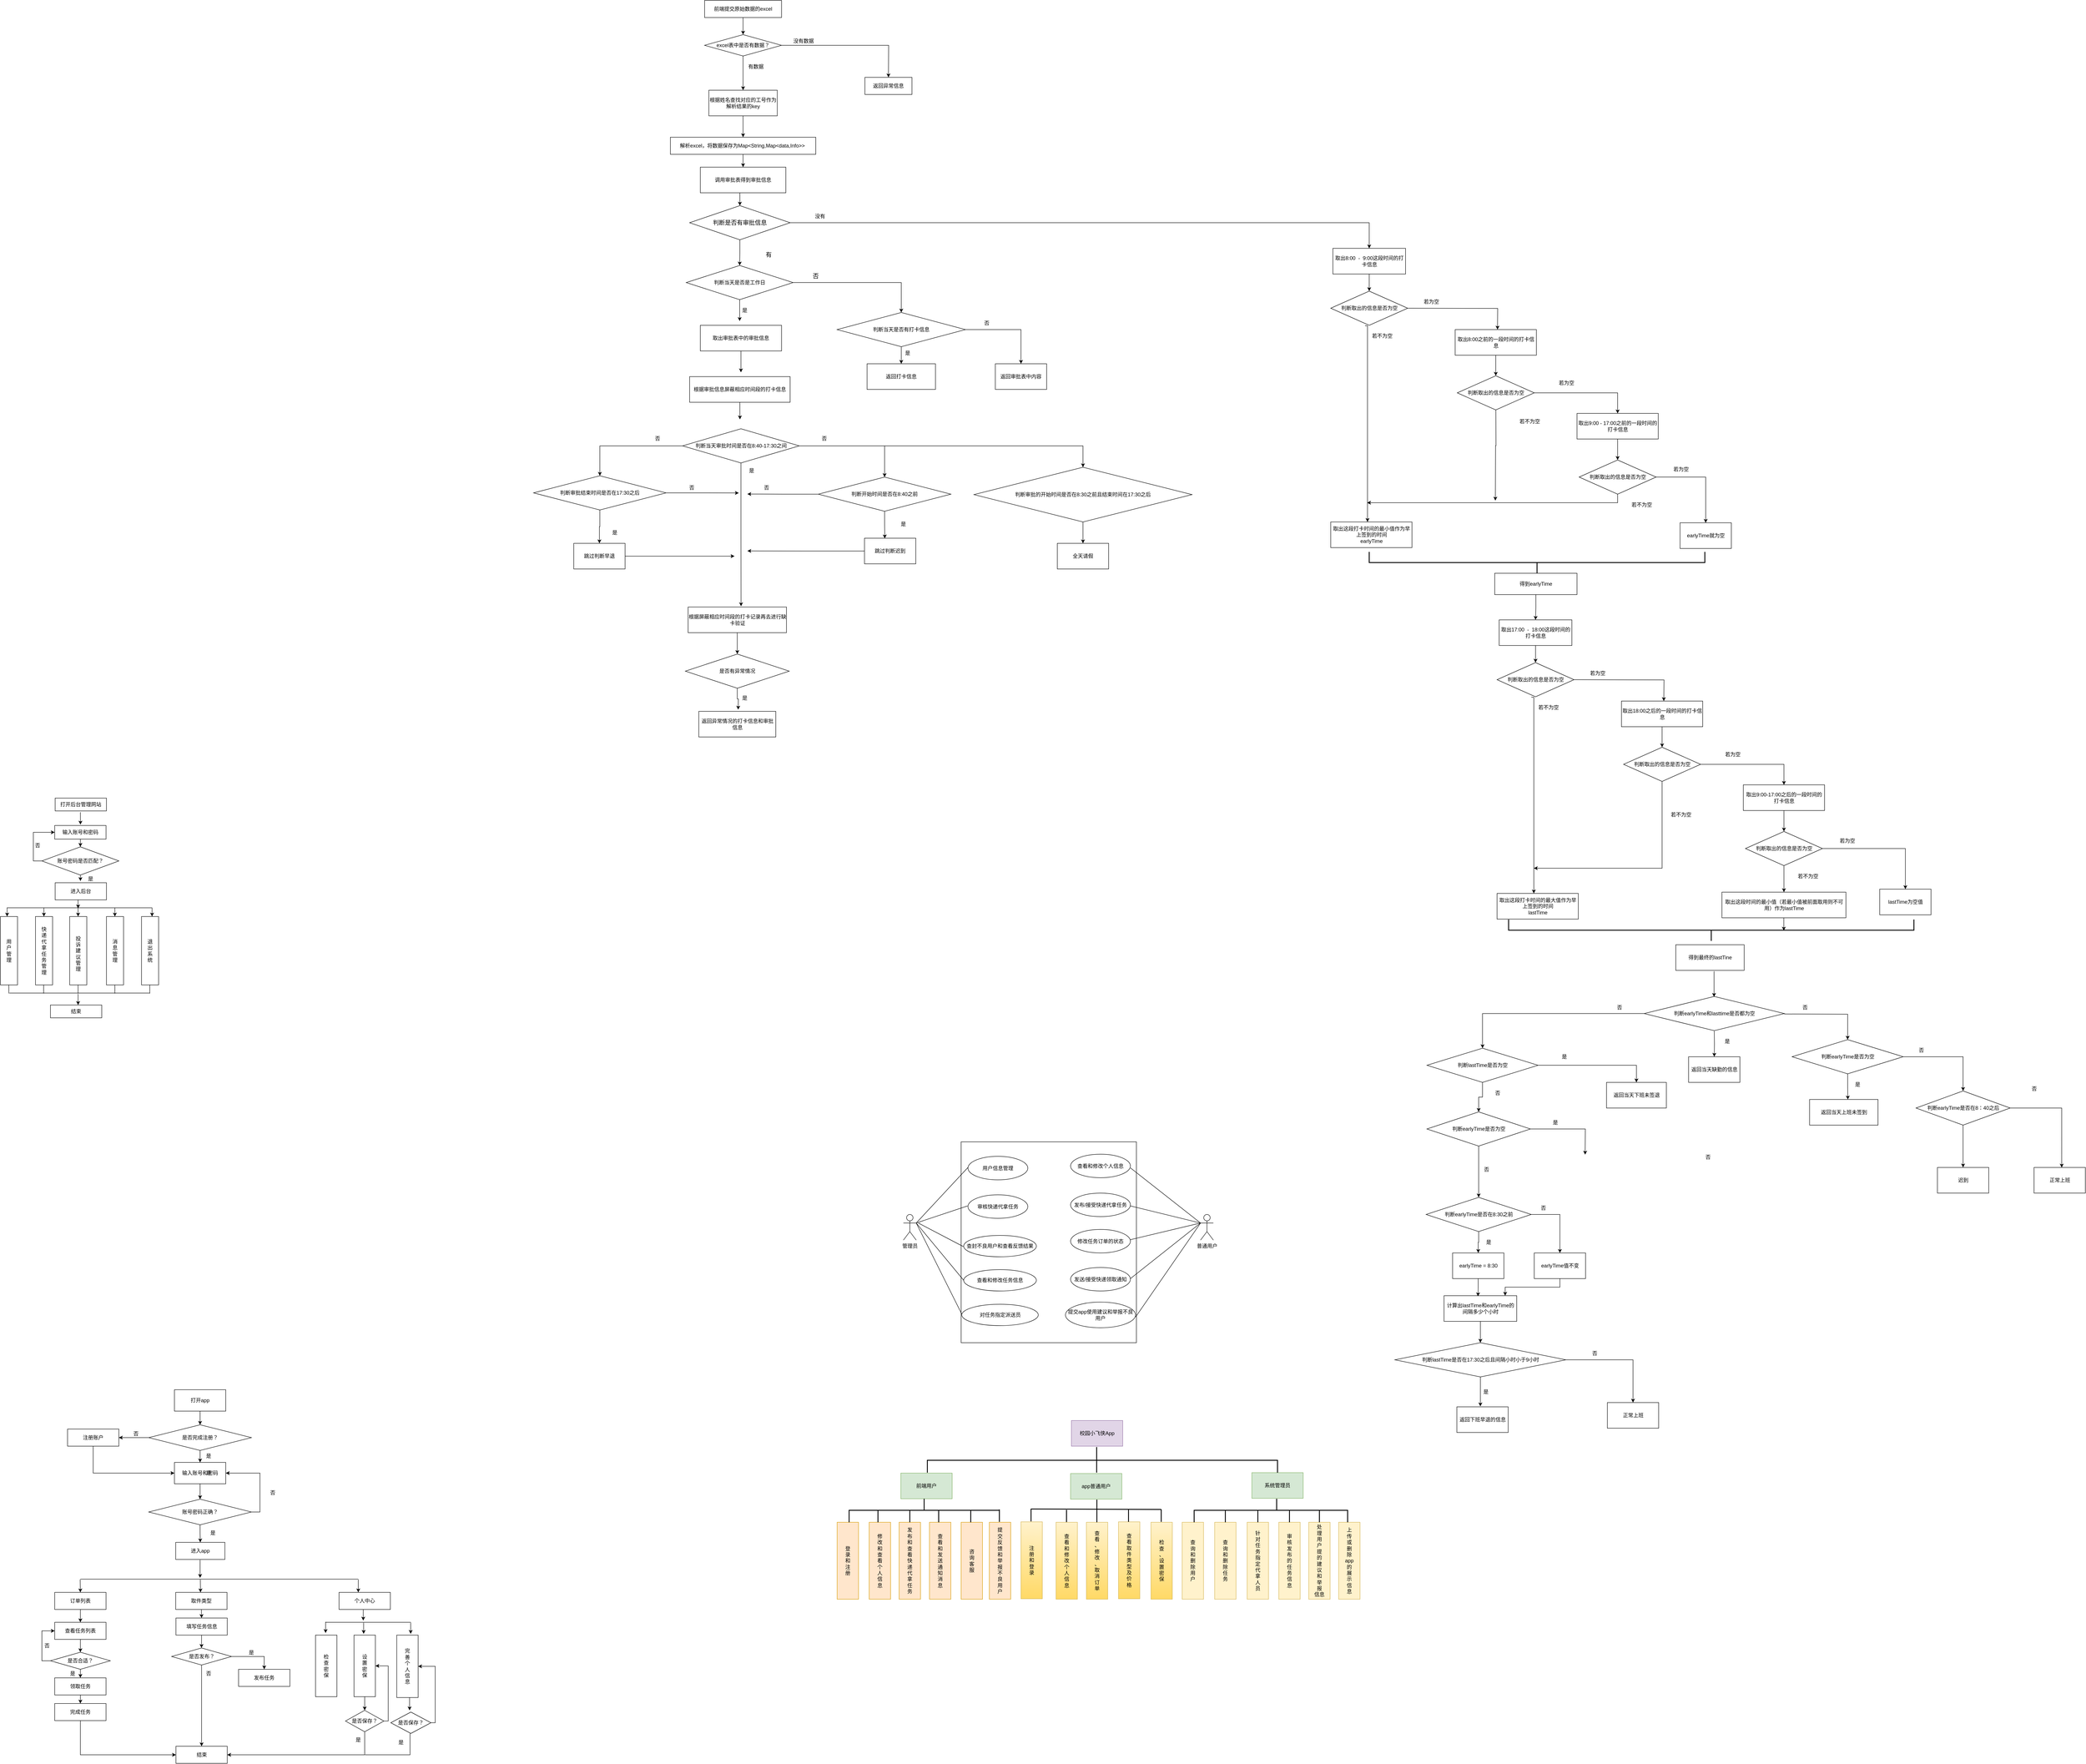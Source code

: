 <mxfile version="21.5.2" type="github">
  <diagram name="第 1 页" id="ZVFMXpemZyb0PqFnT5jA">
    <mxGraphModel dx="-3133" dy="656" grid="0" gridSize="10" guides="1" tooltips="1" connect="1" arrows="1" fold="1" page="0" pageScale="1" pageWidth="118900" pageHeight="118900" math="0" shadow="0">
      <root>
        <mxCell id="0" />
        <mxCell id="1" parent="0" />
        <mxCell id="liPdygqdaJvr4eSAD_Uh-6" style="edgeStyle=orthogonalEdgeStyle;rounded=0;orthogonalLoop=1;jettySize=auto;html=1;exitX=0.5;exitY=1;exitDx=0;exitDy=0;" parent="1" source="liPdygqdaJvr4eSAD_Uh-1" target="liPdygqdaJvr4eSAD_Uh-3" edge="1">
          <mxGeometry relative="1" as="geometry" />
        </mxCell>
        <mxCell id="liPdygqdaJvr4eSAD_Uh-1" value="前端提交原始数据的excel" style="rounded=0;whiteSpace=wrap;html=1;" parent="1" vertex="1">
          <mxGeometry x="6050" y="20" width="180" height="40" as="geometry" />
        </mxCell>
        <mxCell id="RX0m-WG8atA8wNFzW_0x-2" style="edgeStyle=orthogonalEdgeStyle;rounded=0;orthogonalLoop=1;jettySize=auto;html=1;exitX=0.5;exitY=1;exitDx=0;exitDy=0;entryX=0.5;entryY=0;entryDx=0;entryDy=0;" parent="1" source="liPdygqdaJvr4eSAD_Uh-2" edge="1">
          <mxGeometry relative="1" as="geometry">
            <mxPoint x="6140" y="410" as="targetPoint" />
          </mxGeometry>
        </mxCell>
        <mxCell id="liPdygqdaJvr4eSAD_Uh-2" value="解析excel，将数据保存为Map&amp;lt;String,Map&amp;lt;data,Info&amp;gt;&amp;gt;&amp;nbsp;" style="rounded=0;whiteSpace=wrap;html=1;" parent="1" vertex="1">
          <mxGeometry x="5970" y="340" width="340" height="40" as="geometry" />
        </mxCell>
        <mxCell id="liPdygqdaJvr4eSAD_Uh-8" style="edgeStyle=orthogonalEdgeStyle;rounded=0;orthogonalLoop=1;jettySize=auto;html=1;exitX=1;exitY=0.5;exitDx=0;exitDy=0;" parent="1" source="liPdygqdaJvr4eSAD_Uh-3" edge="1">
          <mxGeometry relative="1" as="geometry">
            <mxPoint x="6480" y="200" as="targetPoint" />
          </mxGeometry>
        </mxCell>
        <mxCell id="liPdygqdaJvr4eSAD_Uh-16" style="edgeStyle=orthogonalEdgeStyle;rounded=0;orthogonalLoop=1;jettySize=auto;html=1;exitX=0.5;exitY=1;exitDx=0;exitDy=0;" parent="1" source="liPdygqdaJvr4eSAD_Uh-3" edge="1">
          <mxGeometry relative="1" as="geometry">
            <mxPoint x="6140" y="230" as="targetPoint" />
          </mxGeometry>
        </mxCell>
        <mxCell id="liPdygqdaJvr4eSAD_Uh-3" value="excel表中是否有数据？" style="rhombus;whiteSpace=wrap;html=1;" parent="1" vertex="1">
          <mxGeometry x="6050" y="100" width="180" height="50" as="geometry" />
        </mxCell>
        <mxCell id="liPdygqdaJvr4eSAD_Uh-11" value="没有数据" style="text;html=1;align=center;verticalAlign=middle;resizable=0;points=[];autosize=1;strokeColor=none;fillColor=none;" parent="1" vertex="1">
          <mxGeometry x="6246" y="100" width="70" height="30" as="geometry" />
        </mxCell>
        <mxCell id="liPdygqdaJvr4eSAD_Uh-12" value="返回异常信息" style="rounded=0;whiteSpace=wrap;html=1;" parent="1" vertex="1">
          <mxGeometry x="6425" y="200" width="110" height="40" as="geometry" />
        </mxCell>
        <mxCell id="liPdygqdaJvr4eSAD_Uh-17" value="有数据" style="text;html=1;strokeColor=none;fillColor=none;align=center;verticalAlign=middle;whiteSpace=wrap;rounded=0;" parent="1" vertex="1">
          <mxGeometry x="6140" y="160" width="60" height="30" as="geometry" />
        </mxCell>
        <mxCell id="wePBfAPc1riJ3pLvmxbH-1" style="edgeStyle=orthogonalEdgeStyle;rounded=0;orthogonalLoop=1;jettySize=auto;html=1;exitX=0.5;exitY=1;exitDx=0;exitDy=0;entryX=0.5;entryY=0;entryDx=0;entryDy=0;" parent="1" source="liPdygqdaJvr4eSAD_Uh-18" target="liPdygqdaJvr4eSAD_Uh-2" edge="1">
          <mxGeometry relative="1" as="geometry" />
        </mxCell>
        <mxCell id="liPdygqdaJvr4eSAD_Uh-18" value="根据姓名查找对应的工号作为解析结果的key" style="rounded=0;whiteSpace=wrap;html=1;" parent="1" vertex="1">
          <mxGeometry x="6060" y="230" width="160" height="60" as="geometry" />
        </mxCell>
        <mxCell id="ZhuPFaVXPFgh8-aMzIid-3" style="edgeStyle=orthogonalEdgeStyle;rounded=0;orthogonalLoop=1;jettySize=auto;html=1;exitX=0.5;exitY=1;exitDx=0;exitDy=0;entryX=0.5;entryY=0;entryDx=0;entryDy=0;" parent="1" source="ZhuPFaVXPFgh8-aMzIid-1" target="ZhuPFaVXPFgh8-aMzIid-2" edge="1">
          <mxGeometry relative="1" as="geometry" />
        </mxCell>
        <mxCell id="ZhuPFaVXPFgh8-aMzIid-1" value="调用审批表得到审批信息" style="rounded=0;whiteSpace=wrap;html=1;" parent="1" vertex="1">
          <mxGeometry x="6040" y="410" width="200" height="60" as="geometry" />
        </mxCell>
        <mxCell id="ZhuPFaVXPFgh8-aMzIid-7" style="edgeStyle=orthogonalEdgeStyle;rounded=0;orthogonalLoop=1;jettySize=auto;html=1;exitX=1;exitY=0.5;exitDx=0;exitDy=0;entryX=0.5;entryY=0;entryDx=0;entryDy=0;" parent="1" source="ZhuPFaVXPFgh8-aMzIid-2" target="ZhuPFaVXPFgh8-aMzIid-4" edge="1">
          <mxGeometry relative="1" as="geometry" />
        </mxCell>
        <mxCell id="PCKnrNmBB_wicnJ-rnFh-7" style="edgeStyle=orthogonalEdgeStyle;rounded=0;orthogonalLoop=1;jettySize=auto;html=1;exitX=0.5;exitY=1;exitDx=0;exitDy=0;" parent="1" source="ZhuPFaVXPFgh8-aMzIid-2" target="PCKnrNmBB_wicnJ-rnFh-2" edge="1">
          <mxGeometry relative="1" as="geometry" />
        </mxCell>
        <mxCell id="ZhuPFaVXPFgh8-aMzIid-2" value="&lt;font style=&quot;font-size: 14px;&quot;&gt;判断是否有审批信息&lt;/font&gt;" style="rhombus;whiteSpace=wrap;html=1;" parent="1" vertex="1">
          <mxGeometry x="6015" y="500" width="235" height="80" as="geometry" />
        </mxCell>
        <mxCell id="ZhuPFaVXPFgh8-aMzIid-12" style="edgeStyle=orthogonalEdgeStyle;rounded=0;orthogonalLoop=1;jettySize=auto;html=1;exitX=0.5;exitY=1;exitDx=0;exitDy=0;entryX=0.5;entryY=0;entryDx=0;entryDy=0;" parent="1" source="ZhuPFaVXPFgh8-aMzIid-4" target="ZhuPFaVXPFgh8-aMzIid-11" edge="1">
          <mxGeometry relative="1" as="geometry" />
        </mxCell>
        <mxCell id="ZhuPFaVXPFgh8-aMzIid-4" value="取出8:00&amp;nbsp; -&amp;nbsp; 9:00这段时间的打卡信息" style="rounded=0;whiteSpace=wrap;html=1;" parent="1" vertex="1">
          <mxGeometry x="7519.5" y="600" width="170" height="60" as="geometry" />
        </mxCell>
        <mxCell id="ZhuPFaVXPFgh8-aMzIid-8" value="&lt;font style=&quot;font-size: 14px;&quot;&gt;有&lt;/font&gt;" style="text;html=1;strokeColor=none;fillColor=none;align=center;verticalAlign=middle;whiteSpace=wrap;rounded=0;" parent="1" vertex="1">
          <mxGeometry x="6170" y="600" width="60" height="30" as="geometry" />
        </mxCell>
        <mxCell id="ZhuPFaVXPFgh8-aMzIid-10" value="没有" style="text;html=1;strokeColor=none;fillColor=none;align=center;verticalAlign=middle;whiteSpace=wrap;rounded=0;" parent="1" vertex="1">
          <mxGeometry x="6290" y="510" width="60" height="30" as="geometry" />
        </mxCell>
        <mxCell id="ZhuPFaVXPFgh8-aMzIid-14" style="edgeStyle=orthogonalEdgeStyle;rounded=0;orthogonalLoop=1;jettySize=auto;html=1;exitX=1;exitY=0.5;exitDx=0;exitDy=0;" parent="1" edge="1">
          <mxGeometry relative="1" as="geometry">
            <mxPoint x="7679.5" y="740" as="sourcePoint" />
            <mxPoint x="7904.5" y="790" as="targetPoint" />
          </mxGeometry>
        </mxCell>
        <mxCell id="ZhuPFaVXPFgh8-aMzIid-38" style="edgeStyle=orthogonalEdgeStyle;rounded=0;orthogonalLoop=1;jettySize=auto;html=1;exitX=0.5;exitY=1;exitDx=0;exitDy=0;" parent="1" edge="1">
          <mxGeometry relative="1" as="geometry">
            <mxPoint x="7600.5" y="1240" as="targetPoint" />
            <mxPoint x="7595.5" y="780" as="sourcePoint" />
            <Array as="points">
              <mxPoint x="7600.5" y="781" />
            </Array>
          </mxGeometry>
        </mxCell>
        <mxCell id="ZhuPFaVXPFgh8-aMzIid-11" value="判断取出的信息是否为空" style="rhombus;whiteSpace=wrap;html=1;" parent="1" vertex="1">
          <mxGeometry x="7514.5" y="700" width="180" height="80" as="geometry" />
        </mxCell>
        <mxCell id="ZhuPFaVXPFgh8-aMzIid-35" style="edgeStyle=orthogonalEdgeStyle;rounded=0;orthogonalLoop=1;jettySize=auto;html=1;exitX=0.5;exitY=1;exitDx=0;exitDy=0;entryX=0.5;entryY=0;entryDx=0;entryDy=0;" parent="1" source="ZhuPFaVXPFgh8-aMzIid-15" target="ZhuPFaVXPFgh8-aMzIid-25" edge="1">
          <mxGeometry relative="1" as="geometry" />
        </mxCell>
        <mxCell id="ZhuPFaVXPFgh8-aMzIid-15" value="取出8:00之前的一段时间的打卡信息" style="rounded=0;whiteSpace=wrap;html=1;" parent="1" vertex="1">
          <mxGeometry x="7805.5" y="790" width="190" height="60" as="geometry" />
        </mxCell>
        <mxCell id="ZhuPFaVXPFgh8-aMzIid-16" value="若为空" style="text;html=1;strokeColor=none;fillColor=none;align=center;verticalAlign=middle;whiteSpace=wrap;rounded=0;" parent="1" vertex="1">
          <mxGeometry x="7719.5" y="710" width="60" height="30" as="geometry" />
        </mxCell>
        <mxCell id="ZhuPFaVXPFgh8-aMzIid-18" value="若不为空" style="text;html=1;strokeColor=none;fillColor=none;align=center;verticalAlign=middle;whiteSpace=wrap;rounded=0;" parent="1" vertex="1">
          <mxGeometry x="7604.5" y="790" width="60" height="30" as="geometry" />
        </mxCell>
        <mxCell id="ZhuPFaVXPFgh8-aMzIid-37" style="edgeStyle=orthogonalEdgeStyle;rounded=0;orthogonalLoop=1;jettySize=auto;html=1;exitX=0.5;exitY=1;exitDx=0;exitDy=0;entryX=0.5;entryY=0;entryDx=0;entryDy=0;" parent="1" source="ZhuPFaVXPFgh8-aMzIid-22" target="ZhuPFaVXPFgh8-aMzIid-33" edge="1">
          <mxGeometry relative="1" as="geometry" />
        </mxCell>
        <mxCell id="ZhuPFaVXPFgh8-aMzIid-22" value="取出9:00 - 17:00之前的一段时间的打卡信息" style="rounded=0;whiteSpace=wrap;html=1;" parent="1" vertex="1">
          <mxGeometry x="8090.5" y="986" width="190" height="60" as="geometry" />
        </mxCell>
        <mxCell id="ZhuPFaVXPFgh8-aMzIid-23" value="若不为空" style="text;html=1;strokeColor=none;fillColor=none;align=center;verticalAlign=middle;whiteSpace=wrap;rounded=0;" parent="1" vertex="1">
          <mxGeometry x="7949.5" y="990" width="60" height="30" as="geometry" />
        </mxCell>
        <mxCell id="ZhuPFaVXPFgh8-aMzIid-24" value="若为空" style="text;html=1;strokeColor=none;fillColor=none;align=center;verticalAlign=middle;whiteSpace=wrap;rounded=0;" parent="1" vertex="1">
          <mxGeometry x="8035.5" y="900" width="60" height="30" as="geometry" />
        </mxCell>
        <mxCell id="ZhuPFaVXPFgh8-aMzIid-36" style="edgeStyle=orthogonalEdgeStyle;rounded=0;orthogonalLoop=1;jettySize=auto;html=1;exitX=1;exitY=0.5;exitDx=0;exitDy=0;entryX=0.5;entryY=0;entryDx=0;entryDy=0;" parent="1" source="ZhuPFaVXPFgh8-aMzIid-25" target="ZhuPFaVXPFgh8-aMzIid-22" edge="1">
          <mxGeometry relative="1" as="geometry" />
        </mxCell>
        <mxCell id="ZhuPFaVXPFgh8-aMzIid-45" style="edgeStyle=orthogonalEdgeStyle;rounded=0;orthogonalLoop=1;jettySize=auto;html=1;exitX=0.5;exitY=1;exitDx=0;exitDy=0;" parent="1" edge="1">
          <mxGeometry relative="1" as="geometry">
            <mxPoint x="7899.5" y="1190" as="targetPoint" />
            <mxPoint x="7900.5" y="932" as="sourcePoint" />
          </mxGeometry>
        </mxCell>
        <mxCell id="ZhuPFaVXPFgh8-aMzIid-25" value="判断取出的信息是否为空" style="rhombus;whiteSpace=wrap;html=1;" parent="1" vertex="1">
          <mxGeometry x="7810.5" y="898" width="180" height="80" as="geometry" />
        </mxCell>
        <mxCell id="ZhuPFaVXPFgh8-aMzIid-30" value="取出这段打卡时间的最小值作为早上签到的时间&lt;br style=&quot;border-color: var(--border-color);&quot;&gt;earlyTime" style="rounded=0;whiteSpace=wrap;html=1;" parent="1" vertex="1">
          <mxGeometry x="7514.5" y="1240" width="190" height="60" as="geometry" />
        </mxCell>
        <mxCell id="ZhuPFaVXPFgh8-aMzIid-31" value="若不为空" style="text;html=1;strokeColor=none;fillColor=none;align=center;verticalAlign=middle;whiteSpace=wrap;rounded=0;" parent="1" vertex="1">
          <mxGeometry x="8211.5" y="1185" width="60" height="30" as="geometry" />
        </mxCell>
        <mxCell id="ZhuPFaVXPFgh8-aMzIid-32" value="若为空" style="text;html=1;strokeColor=none;fillColor=none;align=center;verticalAlign=middle;whiteSpace=wrap;rounded=0;" parent="1" vertex="1">
          <mxGeometry x="8303.5" y="1102" width="60" height="30" as="geometry" />
        </mxCell>
        <mxCell id="ZhuPFaVXPFgh8-aMzIid-47" style="edgeStyle=orthogonalEdgeStyle;rounded=0;orthogonalLoop=1;jettySize=auto;html=1;exitX=1;exitY=0.5;exitDx=0;exitDy=0;" parent="1" source="ZhuPFaVXPFgh8-aMzIid-33" target="ZhuPFaVXPFgh8-aMzIid-48" edge="1">
          <mxGeometry relative="1" as="geometry">
            <mxPoint x="8379.5" y="1260" as="targetPoint" />
          </mxGeometry>
        </mxCell>
        <mxCell id="ZhuPFaVXPFgh8-aMzIid-52" style="edgeStyle=orthogonalEdgeStyle;rounded=0;orthogonalLoop=1;jettySize=auto;html=1;exitX=0.5;exitY=1;exitDx=0;exitDy=0;" parent="1" source="ZhuPFaVXPFgh8-aMzIid-33" edge="1">
          <mxGeometry relative="1" as="geometry">
            <mxPoint x="7599.5" y="1195" as="targetPoint" />
            <Array as="points">
              <mxPoint x="8185.5" y="1195" />
              <mxPoint x="7599.5" y="1195" />
            </Array>
          </mxGeometry>
        </mxCell>
        <mxCell id="ZhuPFaVXPFgh8-aMzIid-33" value="判断取出的信息是否为空" style="rhombus;whiteSpace=wrap;html=1;" parent="1" vertex="1">
          <mxGeometry x="8095.5" y="1095" width="180" height="80" as="geometry" />
        </mxCell>
        <mxCell id="ZhuPFaVXPFgh8-aMzIid-48" value="earlyTime就为空" style="rounded=0;whiteSpace=wrap;html=1;" parent="1" vertex="1">
          <mxGeometry x="8331.5" y="1242" width="120" height="60" as="geometry" />
        </mxCell>
        <mxCell id="ZhuPFaVXPFgh8-aMzIid-56" style="edgeStyle=orthogonalEdgeStyle;rounded=0;orthogonalLoop=1;jettySize=auto;html=1;exitX=0.5;exitY=1;exitDx=0;exitDy=0;entryX=0.5;entryY=0;entryDx=0;entryDy=0;" parent="1" source="ZhuPFaVXPFgh8-aMzIid-57" target="ZhuPFaVXPFgh8-aMzIid-60" edge="1">
          <mxGeometry relative="1" as="geometry" />
        </mxCell>
        <mxCell id="ZhuPFaVXPFgh8-aMzIid-57" value="取出17:00&amp;nbsp; -&amp;nbsp; 18:00这段时间的打卡信息" style="rounded=0;whiteSpace=wrap;html=1;" parent="1" vertex="1">
          <mxGeometry x="7908.5" y="1469" width="170" height="60" as="geometry" />
        </mxCell>
        <mxCell id="ZhuPFaVXPFgh8-aMzIid-58" style="edgeStyle=orthogonalEdgeStyle;rounded=0;orthogonalLoop=1;jettySize=auto;html=1;exitX=1;exitY=0.5;exitDx=0;exitDy=0;" parent="1" edge="1">
          <mxGeometry relative="1" as="geometry">
            <mxPoint x="8068.5" y="1609" as="sourcePoint" />
            <mxPoint x="8293.5" y="1659" as="targetPoint" />
          </mxGeometry>
        </mxCell>
        <mxCell id="ZhuPFaVXPFgh8-aMzIid-59" style="edgeStyle=orthogonalEdgeStyle;rounded=0;orthogonalLoop=1;jettySize=auto;html=1;exitX=0.5;exitY=1;exitDx=0;exitDy=0;" parent="1" edge="1">
          <mxGeometry relative="1" as="geometry">
            <mxPoint x="7989.5" y="2109" as="targetPoint" />
            <mxPoint x="7984.5" y="1649" as="sourcePoint" />
            <Array as="points">
              <mxPoint x="7989.5" y="1650" />
            </Array>
          </mxGeometry>
        </mxCell>
        <mxCell id="ZhuPFaVXPFgh8-aMzIid-60" value="判断取出的信息是否为空" style="rhombus;whiteSpace=wrap;html=1;" parent="1" vertex="1">
          <mxGeometry x="7903.5" y="1569" width="180" height="80" as="geometry" />
        </mxCell>
        <mxCell id="ZhuPFaVXPFgh8-aMzIid-61" style="edgeStyle=orthogonalEdgeStyle;rounded=0;orthogonalLoop=1;jettySize=auto;html=1;exitX=0.5;exitY=1;exitDx=0;exitDy=0;entryX=0.5;entryY=0;entryDx=0;entryDy=0;" parent="1" source="ZhuPFaVXPFgh8-aMzIid-62" target="ZhuPFaVXPFgh8-aMzIid-71" edge="1">
          <mxGeometry relative="1" as="geometry" />
        </mxCell>
        <mxCell id="ZhuPFaVXPFgh8-aMzIid-62" value="取出18:00之后的一段时间的打卡信息" style="rounded=0;whiteSpace=wrap;html=1;" parent="1" vertex="1">
          <mxGeometry x="8194.5" y="1659" width="190" height="60" as="geometry" />
        </mxCell>
        <mxCell id="ZhuPFaVXPFgh8-aMzIid-63" value="若为空" style="text;html=1;strokeColor=none;fillColor=none;align=center;verticalAlign=middle;whiteSpace=wrap;rounded=0;" parent="1" vertex="1">
          <mxGeometry x="8108.5" y="1579" width="60" height="30" as="geometry" />
        </mxCell>
        <mxCell id="ZhuPFaVXPFgh8-aMzIid-64" value="若不为空" style="text;html=1;strokeColor=none;fillColor=none;align=center;verticalAlign=middle;whiteSpace=wrap;rounded=0;" parent="1" vertex="1">
          <mxGeometry x="7993.5" y="1659" width="60" height="30" as="geometry" />
        </mxCell>
        <mxCell id="ZhuPFaVXPFgh8-aMzIid-65" style="edgeStyle=orthogonalEdgeStyle;rounded=0;orthogonalLoop=1;jettySize=auto;html=1;exitX=0.5;exitY=1;exitDx=0;exitDy=0;entryX=0.5;entryY=0;entryDx=0;entryDy=0;" parent="1" source="ZhuPFaVXPFgh8-aMzIid-66" target="ZhuPFaVXPFgh8-aMzIid-77" edge="1">
          <mxGeometry relative="1" as="geometry" />
        </mxCell>
        <mxCell id="ZhuPFaVXPFgh8-aMzIid-66" value="取出9:00-17:00之后的一段时间的打卡信息" style="rounded=0;whiteSpace=wrap;html=1;" parent="1" vertex="1">
          <mxGeometry x="8479.5" y="1855" width="190" height="60" as="geometry" />
        </mxCell>
        <mxCell id="ZhuPFaVXPFgh8-aMzIid-67" value="若不为空" style="text;html=1;strokeColor=none;fillColor=none;align=center;verticalAlign=middle;whiteSpace=wrap;rounded=0;" parent="1" vertex="1">
          <mxGeometry x="8303.5" y="1910" width="60" height="30" as="geometry" />
        </mxCell>
        <mxCell id="ZhuPFaVXPFgh8-aMzIid-68" value="若为空" style="text;html=1;strokeColor=none;fillColor=none;align=center;verticalAlign=middle;whiteSpace=wrap;rounded=0;" parent="1" vertex="1">
          <mxGeometry x="8424.5" y="1769" width="60" height="30" as="geometry" />
        </mxCell>
        <mxCell id="ZhuPFaVXPFgh8-aMzIid-69" style="edgeStyle=orthogonalEdgeStyle;rounded=0;orthogonalLoop=1;jettySize=auto;html=1;exitX=1;exitY=0.5;exitDx=0;exitDy=0;entryX=0.5;entryY=0;entryDx=0;entryDy=0;" parent="1" source="ZhuPFaVXPFgh8-aMzIid-71" target="ZhuPFaVXPFgh8-aMzIid-66" edge="1">
          <mxGeometry relative="1" as="geometry" />
        </mxCell>
        <mxCell id="ZhuPFaVXPFgh8-aMzIid-98" style="edgeStyle=orthogonalEdgeStyle;rounded=0;orthogonalLoop=1;jettySize=auto;html=1;exitX=0.5;exitY=1;exitDx=0;exitDy=0;" parent="1" source="ZhuPFaVXPFgh8-aMzIid-71" edge="1">
          <mxGeometry relative="1" as="geometry">
            <mxPoint x="7989.5" y="2050" as="targetPoint" />
            <Array as="points">
              <mxPoint x="8289.5" y="2050" />
              <mxPoint x="8029.5" y="2050" />
            </Array>
          </mxGeometry>
        </mxCell>
        <mxCell id="ZhuPFaVXPFgh8-aMzIid-71" value="判断取出的信息是否为空" style="rhombus;whiteSpace=wrap;html=1;" parent="1" vertex="1">
          <mxGeometry x="8199.5" y="1767" width="180" height="80" as="geometry" />
        </mxCell>
        <mxCell id="ZhuPFaVXPFgh8-aMzIid-72" value="取出这段打卡时间的最大值作为早上签到的时间&lt;br style=&quot;border-color: var(--border-color);&quot;&gt;lastTime" style="rounded=0;whiteSpace=wrap;html=1;" parent="1" vertex="1">
          <mxGeometry x="7903.5" y="2109" width="190" height="60" as="geometry" />
        </mxCell>
        <mxCell id="ZhuPFaVXPFgh8-aMzIid-73" value="若不为空" style="text;html=1;strokeColor=none;fillColor=none;align=center;verticalAlign=middle;whiteSpace=wrap;rounded=0;" parent="1" vertex="1">
          <mxGeometry x="8600.5" y="2054" width="60" height="30" as="geometry" />
        </mxCell>
        <mxCell id="ZhuPFaVXPFgh8-aMzIid-74" value="若为空" style="text;html=1;strokeColor=none;fillColor=none;align=center;verticalAlign=middle;whiteSpace=wrap;rounded=0;" parent="1" vertex="1">
          <mxGeometry x="8692.5" y="1971" width="60" height="30" as="geometry" />
        </mxCell>
        <mxCell id="ZhuPFaVXPFgh8-aMzIid-75" style="edgeStyle=orthogonalEdgeStyle;rounded=0;orthogonalLoop=1;jettySize=auto;html=1;exitX=1;exitY=0.5;exitDx=0;exitDy=0;" parent="1" source="ZhuPFaVXPFgh8-aMzIid-77" target="ZhuPFaVXPFgh8-aMzIid-78" edge="1">
          <mxGeometry relative="1" as="geometry">
            <mxPoint x="8768.5" y="2129" as="targetPoint" />
          </mxGeometry>
        </mxCell>
        <mxCell id="ZhuPFaVXPFgh8-aMzIid-84" style="edgeStyle=orthogonalEdgeStyle;rounded=0;orthogonalLoop=1;jettySize=auto;html=1;exitX=0.5;exitY=1;exitDx=0;exitDy=0;entryX=0.5;entryY=0;entryDx=0;entryDy=0;" parent="1" source="ZhuPFaVXPFgh8-aMzIid-77" target="ZhuPFaVXPFgh8-aMzIid-79" edge="1">
          <mxGeometry relative="1" as="geometry" />
        </mxCell>
        <mxCell id="ZhuPFaVXPFgh8-aMzIid-77" value="判断取出的信息是否为空" style="rhombus;whiteSpace=wrap;html=1;" parent="1" vertex="1">
          <mxGeometry x="8484.5" y="1964" width="180" height="80" as="geometry" />
        </mxCell>
        <mxCell id="ZhuPFaVXPFgh8-aMzIid-78" value="lastTime为空值" style="rounded=0;whiteSpace=wrap;html=1;" parent="1" vertex="1">
          <mxGeometry x="8798.5" y="2099" width="120" height="60" as="geometry" />
        </mxCell>
        <mxCell id="ZhuPFaVXPFgh8-aMzIid-79" value="取出这段时间的最小值（若最小值被前面取用则不可用）作为lastTime" style="rounded=0;whiteSpace=wrap;html=1;" parent="1" vertex="1">
          <mxGeometry x="8429.5" y="2106" width="290" height="60" as="geometry" />
        </mxCell>
        <mxCell id="ZhuPFaVXPFgh8-aMzIid-88" value="得到最终的lastTine" style="rounded=0;whiteSpace=wrap;html=1;" parent="1" vertex="1">
          <mxGeometry x="8321.5" y="2229" width="160" height="60" as="geometry" />
        </mxCell>
        <mxCell id="ZhuPFaVXPFgh8-aMzIid-91" value="" style="strokeWidth=2;html=1;shape=mxgraph.flowchart.annotation_2;align=left;labelPosition=right;pointerEvents=1;direction=north;" parent="1" vertex="1">
          <mxGeometry x="7604.5" y="1310" width="785" height="50" as="geometry" />
        </mxCell>
        <mxCell id="ZhuPFaVXPFgh8-aMzIid-95" style="edgeStyle=orthogonalEdgeStyle;rounded=0;orthogonalLoop=1;jettySize=auto;html=1;exitX=0.5;exitY=1;exitDx=0;exitDy=0;" parent="1" source="ZhuPFaVXPFgh8-aMzIid-92" target="ZhuPFaVXPFgh8-aMzIid-57" edge="1">
          <mxGeometry relative="1" as="geometry" />
        </mxCell>
        <mxCell id="ZhuPFaVXPFgh8-aMzIid-92" value="得到earlyTime" style="rounded=0;whiteSpace=wrap;html=1;" parent="1" vertex="1">
          <mxGeometry x="7898" y="1360" width="192.5" height="50" as="geometry" />
        </mxCell>
        <mxCell id="ZhuPFaVXPFgh8-aMzIid-103" style="edgeStyle=orthogonalEdgeStyle;rounded=0;orthogonalLoop=1;jettySize=auto;html=1;exitX=1;exitY=0.5;exitDx=0;exitDy=0;" parent="1" target="ZhuPFaVXPFgh8-aMzIid-101" edge="1">
          <mxGeometry relative="1" as="geometry">
            <mxPoint x="8575.5" y="2391" as="sourcePoint" />
          </mxGeometry>
        </mxCell>
        <mxCell id="ZhuPFaVXPFgh8-aMzIid-121" style="edgeStyle=orthogonalEdgeStyle;rounded=0;orthogonalLoop=1;jettySize=auto;html=1;exitX=0.5;exitY=1;exitDx=0;exitDy=0;entryX=0.5;entryY=0;entryDx=0;entryDy=0;" parent="1" target="ZhuPFaVXPFgh8-aMzIid-99" edge="1">
          <mxGeometry relative="1" as="geometry">
            <mxPoint x="8411.5" y="2431" as="sourcePoint" />
          </mxGeometry>
        </mxCell>
        <mxCell id="ZhuPFaVXPFgh8-aMzIid-156" style="edgeStyle=orthogonalEdgeStyle;rounded=0;orthogonalLoop=1;jettySize=auto;html=1;exitX=0;exitY=0.5;exitDx=0;exitDy=0;entryX=0.5;entryY=0;entryDx=0;entryDy=0;" parent="1" source="ZhuPFaVXPFgh8-aMzIid-96" target="ZhuPFaVXPFgh8-aMzIid-114" edge="1">
          <mxGeometry relative="1" as="geometry" />
        </mxCell>
        <mxCell id="ZhuPFaVXPFgh8-aMzIid-96" value="判断earlyTime和lasttime是否都为空" style="rhombus;whiteSpace=wrap;html=1;" parent="1" vertex="1">
          <mxGeometry x="8247.5" y="2350" width="328" height="80" as="geometry" />
        </mxCell>
        <mxCell id="ZhuPFaVXPFgh8-aMzIid-99" value="返回当天缺勤的信息" style="rounded=0;whiteSpace=wrap;html=1;" parent="1" vertex="1">
          <mxGeometry x="8351.5" y="2491" width="120" height="60" as="geometry" />
        </mxCell>
        <mxCell id="ZhuPFaVXPFgh8-aMzIid-122" style="edgeStyle=orthogonalEdgeStyle;rounded=0;orthogonalLoop=1;jettySize=auto;html=1;exitX=0.5;exitY=1;exitDx=0;exitDy=0;entryX=0.559;entryY=0.001;entryDx=0;entryDy=0;entryPerimeter=0;" parent="1" source="ZhuPFaVXPFgh8-aMzIid-101" target="ZhuPFaVXPFgh8-aMzIid-102" edge="1">
          <mxGeometry relative="1" as="geometry" />
        </mxCell>
        <mxCell id="ZhuPFaVXPFgh8-aMzIid-158" style="edgeStyle=orthogonalEdgeStyle;rounded=0;orthogonalLoop=1;jettySize=auto;html=1;exitX=1;exitY=0.5;exitDx=0;exitDy=0;entryX=0.5;entryY=0;entryDx=0;entryDy=0;" parent="1" source="ZhuPFaVXPFgh8-aMzIid-101" target="ZhuPFaVXPFgh8-aMzIid-105" edge="1">
          <mxGeometry relative="1" as="geometry" />
        </mxCell>
        <mxCell id="ZhuPFaVXPFgh8-aMzIid-101" value="判断earlyTime是否为空" style="rhombus;whiteSpace=wrap;html=1;" parent="1" vertex="1">
          <mxGeometry x="8593.5" y="2451" width="260" height="80" as="geometry" />
        </mxCell>
        <mxCell id="ZhuPFaVXPFgh8-aMzIid-102" value="返回当天上班未签到" style="rounded=0;whiteSpace=wrap;html=1;" parent="1" vertex="1">
          <mxGeometry x="8634.5" y="2591" width="160" height="60" as="geometry" />
        </mxCell>
        <mxCell id="ZhuPFaVXPFgh8-aMzIid-104" value="返回当天下班未签退" style="rounded=0;whiteSpace=wrap;html=1;" parent="1" vertex="1">
          <mxGeometry x="8159.5" y="2551" width="140" height="60" as="geometry" />
        </mxCell>
        <mxCell id="ZhuPFaVXPFgh8-aMzIid-175" style="edgeStyle=orthogonalEdgeStyle;rounded=0;orthogonalLoop=1;jettySize=auto;html=1;exitX=0.5;exitY=1;exitDx=0;exitDy=0;entryX=0.5;entryY=0;entryDx=0;entryDy=0;" parent="1" source="ZhuPFaVXPFgh8-aMzIid-105" target="ZhuPFaVXPFgh8-aMzIid-160" edge="1">
          <mxGeometry relative="1" as="geometry" />
        </mxCell>
        <mxCell id="ZhuPFaVXPFgh8-aMzIid-176" style="edgeStyle=orthogonalEdgeStyle;rounded=0;orthogonalLoop=1;jettySize=auto;html=1;exitX=1;exitY=0.5;exitDx=0;exitDy=0;entryX=0.539;entryY=0.003;entryDx=0;entryDy=0;entryPerimeter=0;" parent="1" source="ZhuPFaVXPFgh8-aMzIid-105" target="ZhuPFaVXPFgh8-aMzIid-110" edge="1">
          <mxGeometry relative="1" as="geometry" />
        </mxCell>
        <mxCell id="ZhuPFaVXPFgh8-aMzIid-105" value="判断earlyTime是否在8：40之后" style="rhombus;whiteSpace=wrap;html=1;" parent="1" vertex="1">
          <mxGeometry x="8883.5" y="2571" width="220" height="80" as="geometry" />
        </mxCell>
        <mxCell id="ZhuPFaVXPFgh8-aMzIid-125" style="edgeStyle=orthogonalEdgeStyle;rounded=0;orthogonalLoop=1;jettySize=auto;html=1;exitX=0.5;exitY=1;exitDx=0;exitDy=0;entryX=0.5;entryY=0;entryDx=0;entryDy=0;" parent="1" source="ZhuPFaVXPFgh8-aMzIid-106" target="ZhuPFaVXPFgh8-aMzIid-116" edge="1">
          <mxGeometry relative="1" as="geometry" />
        </mxCell>
        <mxCell id="ZhuPFaVXPFgh8-aMzIid-106" value="计算出lastTime和earlyTime的间隔多少个小时" style="rounded=0;whiteSpace=wrap;html=1;" parent="1" vertex="1">
          <mxGeometry x="7779.5" y="3050" width="170" height="60" as="geometry" />
        </mxCell>
        <mxCell id="ZhuPFaVXPFgh8-aMzIid-110" value="正常上班" style="rounded=0;whiteSpace=wrap;html=1;" parent="1" vertex="1">
          <mxGeometry x="9159.5" y="2750" width="120" height="60" as="geometry" />
        </mxCell>
        <mxCell id="ZhuPFaVXPFgh8-aMzIid-174" style="edgeStyle=orthogonalEdgeStyle;rounded=0;orthogonalLoop=1;jettySize=auto;html=1;exitX=1;exitY=0.5;exitDx=0;exitDy=0;entryX=0.5;entryY=0;entryDx=0;entryDy=0;" parent="1" source="ZhuPFaVXPFgh8-aMzIid-114" target="ZhuPFaVXPFgh8-aMzIid-104" edge="1">
          <mxGeometry relative="1" as="geometry" />
        </mxCell>
        <mxCell id="ZhuPFaVXPFgh8-aMzIid-182" style="edgeStyle=orthogonalEdgeStyle;rounded=0;orthogonalLoop=1;jettySize=auto;html=1;exitX=0.5;exitY=1;exitDx=0;exitDy=0;entryX=0.5;entryY=0;entryDx=0;entryDy=0;" parent="1" source="ZhuPFaVXPFgh8-aMzIid-114" target="ZhuPFaVXPFgh8-aMzIid-177" edge="1">
          <mxGeometry relative="1" as="geometry" />
        </mxCell>
        <mxCell id="ZhuPFaVXPFgh8-aMzIid-114" value="判断lastTime是否为空" style="rhombus;whiteSpace=wrap;html=1;" parent="1" vertex="1">
          <mxGeometry x="7739.5" y="2471" width="260" height="80" as="geometry" />
        </mxCell>
        <mxCell id="ZhuPFaVXPFgh8-aMzIid-126" style="edgeStyle=orthogonalEdgeStyle;rounded=0;orthogonalLoop=1;jettySize=auto;html=1;exitX=0.5;exitY=1;exitDx=0;exitDy=0;entryX=0.458;entryY=-0.019;entryDx=0;entryDy=0;entryPerimeter=0;" parent="1" source="ZhuPFaVXPFgh8-aMzIid-116" target="ZhuPFaVXPFgh8-aMzIid-118" edge="1">
          <mxGeometry relative="1" as="geometry" />
        </mxCell>
        <mxCell id="ZhuPFaVXPFgh8-aMzIid-127" style="edgeStyle=orthogonalEdgeStyle;rounded=0;orthogonalLoop=1;jettySize=auto;html=1;entryX=0.5;entryY=0;entryDx=0;entryDy=0;" parent="1" source="ZhuPFaVXPFgh8-aMzIid-116" target="ZhuPFaVXPFgh8-aMzIid-120" edge="1">
          <mxGeometry relative="1" as="geometry" />
        </mxCell>
        <mxCell id="ZhuPFaVXPFgh8-aMzIid-116" value="判断lastTime是否在17:30之后且间隔小时小于9小时" style="rhombus;whiteSpace=wrap;html=1;" parent="1" vertex="1">
          <mxGeometry x="7664.5" y="3160" width="400" height="80" as="geometry" />
        </mxCell>
        <mxCell id="ZhuPFaVXPFgh8-aMzIid-118" value="返回下班早退的信息" style="rounded=0;whiteSpace=wrap;html=1;" parent="1" vertex="1">
          <mxGeometry x="7809.5" y="3310" width="120" height="60" as="geometry" />
        </mxCell>
        <mxCell id="ZhuPFaVXPFgh8-aMzIid-120" value="正常上班" style="rounded=0;whiteSpace=wrap;html=1;" parent="1" vertex="1">
          <mxGeometry x="8161.5" y="3300" width="120" height="60" as="geometry" />
        </mxCell>
        <mxCell id="ZhuPFaVXPFgh8-aMzIid-131" value="否" style="text;html=1;strokeColor=none;fillColor=none;align=center;verticalAlign=middle;whiteSpace=wrap;rounded=0;" parent="1" vertex="1">
          <mxGeometry x="8865.5" y="2461" width="60" height="30" as="geometry" />
        </mxCell>
        <mxCell id="ZhuPFaVXPFgh8-aMzIid-133" value="否" style="text;html=1;strokeColor=none;fillColor=none;align=center;verticalAlign=middle;whiteSpace=wrap;rounded=0;" parent="1" vertex="1">
          <mxGeometry x="9129.5" y="2551" width="60" height="30" as="geometry" />
        </mxCell>
        <mxCell id="ZhuPFaVXPFgh8-aMzIid-134" value="否" style="text;html=1;strokeColor=none;fillColor=none;align=center;verticalAlign=middle;whiteSpace=wrap;rounded=0;" parent="1" vertex="1">
          <mxGeometry x="8101.5" y="3170" width="60" height="30" as="geometry" />
        </mxCell>
        <mxCell id="ZhuPFaVXPFgh8-aMzIid-135" value="否" style="text;html=1;strokeColor=none;fillColor=none;align=center;verticalAlign=middle;whiteSpace=wrap;rounded=0;" parent="1" vertex="1">
          <mxGeometry x="8367" y="2711" width="60" height="30" as="geometry" />
        </mxCell>
        <mxCell id="ZhuPFaVXPFgh8-aMzIid-136" value="否" style="text;html=1;strokeColor=none;fillColor=none;align=center;verticalAlign=middle;whiteSpace=wrap;rounded=0;" parent="1" vertex="1">
          <mxGeometry x="8593.5" y="2361" width="60" height="30" as="geometry" />
        </mxCell>
        <mxCell id="ZhuPFaVXPFgh8-aMzIid-137" value="是" style="text;html=1;strokeColor=none;fillColor=none;align=center;verticalAlign=middle;whiteSpace=wrap;rounded=0;" parent="1" vertex="1">
          <mxGeometry x="8716.5" y="2541" width="60" height="30" as="geometry" />
        </mxCell>
        <mxCell id="ZhuPFaVXPFgh8-aMzIid-140" value="是" style="text;html=1;strokeColor=none;fillColor=none;align=center;verticalAlign=middle;whiteSpace=wrap;rounded=0;" parent="1" vertex="1">
          <mxGeometry x="8030.5" y="2476" width="60" height="30" as="geometry" />
        </mxCell>
        <mxCell id="ZhuPFaVXPFgh8-aMzIid-142" value="是" style="text;html=1;strokeColor=none;fillColor=none;align=center;verticalAlign=middle;whiteSpace=wrap;rounded=0;" parent="1" vertex="1">
          <mxGeometry x="7776.5" y="3260" width="201" height="30" as="geometry" />
        </mxCell>
        <mxCell id="ZhuPFaVXPFgh8-aMzIid-143" value="是" style="text;html=1;strokeColor=none;fillColor=none;align=center;verticalAlign=middle;whiteSpace=wrap;rounded=0;" parent="1" vertex="1">
          <mxGeometry x="8411.5" y="2440" width="60" height="30" as="geometry" />
        </mxCell>
        <mxCell id="ZhuPFaVXPFgh8-aMzIid-144" value="" style="endArrow=classic;html=1;rounded=0;" parent="1" edge="1">
          <mxGeometry width="50" height="50" relative="1" as="geometry">
            <mxPoint x="8411.05" y="2291" as="sourcePoint" />
            <mxPoint x="8411.05" y="2351" as="targetPoint" />
            <Array as="points">
              <mxPoint x="8411.05" y="2321" />
            </Array>
          </mxGeometry>
        </mxCell>
        <mxCell id="ZhuPFaVXPFgh8-aMzIid-146" value="" style="strokeWidth=2;html=1;shape=mxgraph.flowchart.annotation_2;align=left;labelPosition=right;pointerEvents=1;direction=north;" parent="1" vertex="1">
          <mxGeometry x="7930.5" y="2170" width="948" height="50" as="geometry" />
        </mxCell>
        <mxCell id="ZhuPFaVXPFgh8-aMzIid-149" value="" style="endArrow=classic;html=1;rounded=0;" parent="1" edge="1">
          <mxGeometry width="50" height="50" relative="1" as="geometry">
            <mxPoint x="8574.22" y="2166" as="sourcePoint" />
            <mxPoint x="8574.22" y="2196" as="targetPoint" />
          </mxGeometry>
        </mxCell>
        <mxCell id="ZhuPFaVXPFgh8-aMzIid-157" value="否" style="text;html=1;strokeColor=none;fillColor=none;align=center;verticalAlign=middle;whiteSpace=wrap;rounded=0;" parent="1" vertex="1">
          <mxGeometry x="8159.5" y="2361" width="60" height="30" as="geometry" />
        </mxCell>
        <mxCell id="ZhuPFaVXPFgh8-aMzIid-160" value="迟到" style="rounded=0;whiteSpace=wrap;html=1;" parent="1" vertex="1">
          <mxGeometry x="8933.5" y="2750" width="120" height="60" as="geometry" />
        </mxCell>
        <mxCell id="ZhuPFaVXPFgh8-aMzIid-162" style="edgeStyle=orthogonalEdgeStyle;rounded=0;orthogonalLoop=1;jettySize=auto;html=1;exitX=0.5;exitY=1;exitDx=0;exitDy=0;" parent="1" source="ZhuPFaVXPFgh8-aMzIid-161" target="ZhuPFaVXPFgh8-aMzIid-163" edge="1">
          <mxGeometry relative="1" as="geometry">
            <mxPoint x="7856.833" y="2940" as="targetPoint" />
          </mxGeometry>
        </mxCell>
        <mxCell id="ZhuPFaVXPFgh8-aMzIid-166" style="edgeStyle=orthogonalEdgeStyle;rounded=0;orthogonalLoop=1;jettySize=auto;html=1;" parent="1" source="ZhuPFaVXPFgh8-aMzIid-161" target="ZhuPFaVXPFgh8-aMzIid-167" edge="1">
          <mxGeometry relative="1" as="geometry">
            <mxPoint x="8069.5" y="2950" as="targetPoint" />
          </mxGeometry>
        </mxCell>
        <mxCell id="ZhuPFaVXPFgh8-aMzIid-161" value="判断earlyTime是否在8:30之前" style="rhombus;whiteSpace=wrap;html=1;" parent="1" vertex="1">
          <mxGeometry x="7737.5" y="2820" width="246" height="80" as="geometry" />
        </mxCell>
        <mxCell id="ZhuPFaVXPFgh8-aMzIid-164" style="edgeStyle=orthogonalEdgeStyle;rounded=0;orthogonalLoop=1;jettySize=auto;html=1;exitX=0.5;exitY=1;exitDx=0;exitDy=0;entryX=0.467;entryY=0.024;entryDx=0;entryDy=0;entryPerimeter=0;" parent="1" source="ZhuPFaVXPFgh8-aMzIid-163" target="ZhuPFaVXPFgh8-aMzIid-106" edge="1">
          <mxGeometry relative="1" as="geometry" />
        </mxCell>
        <mxCell id="ZhuPFaVXPFgh8-aMzIid-163" value="earlyTime = 8:30" style="rounded=0;whiteSpace=wrap;html=1;" parent="1" vertex="1">
          <mxGeometry x="7799.503" y="2950" width="120" height="60" as="geometry" />
        </mxCell>
        <mxCell id="ZhuPFaVXPFgh8-aMzIid-171" style="edgeStyle=orthogonalEdgeStyle;rounded=0;orthogonalLoop=1;jettySize=auto;html=1;exitX=0.5;exitY=1;exitDx=0;exitDy=0;entryX=0.841;entryY=0;entryDx=0;entryDy=0;entryPerimeter=0;" parent="1" source="ZhuPFaVXPFgh8-aMzIid-167" target="ZhuPFaVXPFgh8-aMzIid-106" edge="1">
          <mxGeometry relative="1" as="geometry" />
        </mxCell>
        <mxCell id="ZhuPFaVXPFgh8-aMzIid-167" value="earlyTime值不变" style="rounded=0;whiteSpace=wrap;html=1;" parent="1" vertex="1">
          <mxGeometry x="7990.5" y="2950" width="120" height="60" as="geometry" />
        </mxCell>
        <mxCell id="ZhuPFaVXPFgh8-aMzIid-169" value="是" style="text;html=1;strokeColor=none;fillColor=none;align=center;verticalAlign=middle;whiteSpace=wrap;rounded=0;" parent="1" vertex="1">
          <mxGeometry x="7853.5" y="2910" width="60" height="30" as="geometry" />
        </mxCell>
        <mxCell id="ZhuPFaVXPFgh8-aMzIid-170" value="否" style="text;html=1;strokeColor=none;fillColor=none;align=center;verticalAlign=middle;whiteSpace=wrap;rounded=0;" parent="1" vertex="1">
          <mxGeometry x="7981.5" y="2830" width="60" height="30" as="geometry" />
        </mxCell>
        <mxCell id="ZhuPFaVXPFgh8-aMzIid-172" value="否" style="text;html=1;strokeColor=none;fillColor=none;align=center;verticalAlign=middle;whiteSpace=wrap;rounded=0;" parent="1" vertex="1">
          <mxGeometry x="7874.5" y="2561" width="60" height="30" as="geometry" />
        </mxCell>
        <mxCell id="ZhuPFaVXPFgh8-aMzIid-179" style="edgeStyle=orthogonalEdgeStyle;rounded=0;orthogonalLoop=1;jettySize=auto;html=1;exitX=1;exitY=0.5;exitDx=0;exitDy=0;" parent="1" source="ZhuPFaVXPFgh8-aMzIid-177" edge="1">
          <mxGeometry relative="1" as="geometry">
            <mxPoint x="8109.5" y="2720" as="targetPoint" />
          </mxGeometry>
        </mxCell>
        <mxCell id="ZhuPFaVXPFgh8-aMzIid-181" style="edgeStyle=orthogonalEdgeStyle;rounded=0;orthogonalLoop=1;jettySize=auto;html=1;exitX=0.5;exitY=1;exitDx=0;exitDy=0;entryX=0.5;entryY=0;entryDx=0;entryDy=0;" parent="1" source="ZhuPFaVXPFgh8-aMzIid-177" target="ZhuPFaVXPFgh8-aMzIid-161" edge="1">
          <mxGeometry relative="1" as="geometry" />
        </mxCell>
        <mxCell id="ZhuPFaVXPFgh8-aMzIid-177" value="判断earlyTime是否为空" style="rhombus;whiteSpace=wrap;html=1;" parent="1" vertex="1">
          <mxGeometry x="7739.5" y="2620" width="242" height="80" as="geometry" />
        </mxCell>
        <mxCell id="ZhuPFaVXPFgh8-aMzIid-180" value="是" style="text;html=1;strokeColor=none;fillColor=none;align=center;verticalAlign=middle;whiteSpace=wrap;rounded=0;" parent="1" vertex="1">
          <mxGeometry x="8009.5" y="2630" width="60" height="30" as="geometry" />
        </mxCell>
        <mxCell id="ZhuPFaVXPFgh8-aMzIid-183" value="否" style="text;html=1;strokeColor=none;fillColor=none;align=center;verticalAlign=middle;whiteSpace=wrap;rounded=0;" parent="1" vertex="1">
          <mxGeometry x="7848.5" y="2740" width="60" height="30" as="geometry" />
        </mxCell>
        <mxCell id="PCKnrNmBB_wicnJ-rnFh-14" style="edgeStyle=orthogonalEdgeStyle;rounded=0;orthogonalLoop=1;jettySize=auto;html=1;exitX=0.5;exitY=1;exitDx=0;exitDy=0;" parent="1" source="PCKnrNmBB_wicnJ-rnFh-1" edge="1">
          <mxGeometry relative="1" as="geometry">
            <mxPoint x="6135" y="890" as="targetPoint" />
          </mxGeometry>
        </mxCell>
        <mxCell id="PCKnrNmBB_wicnJ-rnFh-1" value="取出审批表中的审批信息" style="rounded=0;whiteSpace=wrap;html=1;" parent="1" vertex="1">
          <mxGeometry x="6040" y="780" width="190" height="60" as="geometry" />
        </mxCell>
        <mxCell id="PCKnrNmBB_wicnJ-rnFh-5" style="edgeStyle=orthogonalEdgeStyle;rounded=0;orthogonalLoop=1;jettySize=auto;html=1;exitX=1;exitY=0.5;exitDx=0;exitDy=0;" parent="1" source="PCKnrNmBB_wicnJ-rnFh-2" target="PCKnrNmBB_wicnJ-rnFh-4" edge="1">
          <mxGeometry relative="1" as="geometry" />
        </mxCell>
        <mxCell id="PCKnrNmBB_wicnJ-rnFh-13" style="edgeStyle=orthogonalEdgeStyle;rounded=0;orthogonalLoop=1;jettySize=auto;html=1;exitX=0.5;exitY=1;exitDx=0;exitDy=0;" parent="1" source="PCKnrNmBB_wicnJ-rnFh-2" edge="1">
          <mxGeometry relative="1" as="geometry">
            <mxPoint x="6132" y="770" as="targetPoint" />
          </mxGeometry>
        </mxCell>
        <mxCell id="PCKnrNmBB_wicnJ-rnFh-2" value="判断当天是否是工作日" style="rhombus;whiteSpace=wrap;html=1;" parent="1" vertex="1">
          <mxGeometry x="6007" y="640" width="250" height="80" as="geometry" />
        </mxCell>
        <mxCell id="PCKnrNmBB_wicnJ-rnFh-10" style="edgeStyle=orthogonalEdgeStyle;rounded=0;orthogonalLoop=1;jettySize=auto;html=1;exitX=0.5;exitY=1;exitDx=0;exitDy=0;entryX=0.5;entryY=0;entryDx=0;entryDy=0;" parent="1" source="PCKnrNmBB_wicnJ-rnFh-4" target="PCKnrNmBB_wicnJ-rnFh-8" edge="1">
          <mxGeometry relative="1" as="geometry" />
        </mxCell>
        <mxCell id="PCKnrNmBB_wicnJ-rnFh-11" style="edgeStyle=orthogonalEdgeStyle;rounded=0;orthogonalLoop=1;jettySize=auto;html=1;exitX=1;exitY=0.5;exitDx=0;exitDy=0;" parent="1" source="PCKnrNmBB_wicnJ-rnFh-4" target="PCKnrNmBB_wicnJ-rnFh-9" edge="1">
          <mxGeometry relative="1" as="geometry" />
        </mxCell>
        <mxCell id="PCKnrNmBB_wicnJ-rnFh-4" value="判断当天是否有打卡信息" style="rhombus;whiteSpace=wrap;html=1;" parent="1" vertex="1">
          <mxGeometry x="6360" y="750" width="300" height="80" as="geometry" />
        </mxCell>
        <mxCell id="PCKnrNmBB_wicnJ-rnFh-6" value="&lt;span style=&quot;font-size: 14px;&quot;&gt;否&lt;/span&gt;" style="text;html=1;strokeColor=none;fillColor=none;align=center;verticalAlign=middle;whiteSpace=wrap;rounded=0;" parent="1" vertex="1">
          <mxGeometry x="6280" y="650" width="60" height="30" as="geometry" />
        </mxCell>
        <mxCell id="PCKnrNmBB_wicnJ-rnFh-8" value="返回打卡信息" style="rounded=0;whiteSpace=wrap;html=1;" parent="1" vertex="1">
          <mxGeometry x="6430" y="870" width="160" height="60" as="geometry" />
        </mxCell>
        <mxCell id="PCKnrNmBB_wicnJ-rnFh-9" value="返回审批表中内容" style="rounded=0;whiteSpace=wrap;html=1;" parent="1" vertex="1">
          <mxGeometry x="6730" y="870" width="120" height="60" as="geometry" />
        </mxCell>
        <mxCell id="PCKnrNmBB_wicnJ-rnFh-16" value="是" style="text;html=1;strokeColor=none;fillColor=none;align=center;verticalAlign=middle;whiteSpace=wrap;rounded=0;" parent="1" vertex="1">
          <mxGeometry x="6113.5" y="710" width="60" height="70" as="geometry" />
        </mxCell>
        <mxCell id="PCKnrNmBB_wicnJ-rnFh-22" style="edgeStyle=orthogonalEdgeStyle;rounded=0;orthogonalLoop=1;jettySize=auto;html=1;exitX=0.5;exitY=1;exitDx=0;exitDy=0;" parent="1" source="PCKnrNmBB_wicnJ-rnFh-19" edge="1">
          <mxGeometry relative="1" as="geometry">
            <mxPoint x="6132.667" y="1000" as="targetPoint" />
          </mxGeometry>
        </mxCell>
        <mxCell id="PCKnrNmBB_wicnJ-rnFh-19" value="根据审批信息屏蔽相应时间段的打卡信息" style="rounded=0;whiteSpace=wrap;html=1;" parent="1" vertex="1">
          <mxGeometry x="6015" y="900" width="235" height="60" as="geometry" />
        </mxCell>
        <mxCell id="QJDi8JrHov47BDdFL15m-4" style="edgeStyle=orthogonalEdgeStyle;rounded=0;orthogonalLoop=1;jettySize=auto;html=1;exitX=0.5;exitY=1;exitDx=0;exitDy=0;entryX=0.5;entryY=0;entryDx=0;entryDy=0;" parent="1" source="PCKnrNmBB_wicnJ-rnFh-21" target="QJDi8JrHov47BDdFL15m-1" edge="1">
          <mxGeometry relative="1" as="geometry" />
        </mxCell>
        <mxCell id="PCKnrNmBB_wicnJ-rnFh-21" value="根据屏蔽相应时间段的打卡记录再去进行缺卡验证" style="rounded=0;whiteSpace=wrap;html=1;" parent="1" vertex="1">
          <mxGeometry x="6011.5" y="1439" width="230" height="60" as="geometry" />
        </mxCell>
        <mxCell id="QJDi8JrHov47BDdFL15m-5" style="edgeStyle=orthogonalEdgeStyle;rounded=0;orthogonalLoop=1;jettySize=auto;html=1;exitX=0.5;exitY=1;exitDx=0;exitDy=0;" parent="1" source="QJDi8JrHov47BDdFL15m-1" edge="1">
          <mxGeometry relative="1" as="geometry">
            <mxPoint x="6128.537" y="1679" as="targetPoint" />
          </mxGeometry>
        </mxCell>
        <mxCell id="QJDi8JrHov47BDdFL15m-1" value="是否有异常情况" style="rhombus;whiteSpace=wrap;html=1;" parent="1" vertex="1">
          <mxGeometry x="6005" y="1549" width="243" height="80" as="geometry" />
        </mxCell>
        <mxCell id="QJDi8JrHov47BDdFL15m-2" value="返回异常情况的打卡信息和审批信息" style="rounded=0;whiteSpace=wrap;html=1;" parent="1" vertex="1">
          <mxGeometry x="6036.5" y="1683" width="180" height="60" as="geometry" />
        </mxCell>
        <mxCell id="j7L9IW9fHPMLR9ZKcJV0-6" style="edgeStyle=orthogonalEdgeStyle;rounded=0;orthogonalLoop=1;jettySize=auto;html=1;exitX=1;exitY=0.5;exitDx=0;exitDy=0;" parent="1" source="j7L9IW9fHPMLR9ZKcJV0-1" target="j7L9IW9fHPMLR9ZKcJV0-2" edge="1">
          <mxGeometry relative="1" as="geometry" />
        </mxCell>
        <mxCell id="j7L9IW9fHPMLR9ZKcJV0-7" style="edgeStyle=orthogonalEdgeStyle;rounded=0;orthogonalLoop=1;jettySize=auto;html=1;exitX=0;exitY=0.5;exitDx=0;exitDy=0;" parent="1" source="j7L9IW9fHPMLR9ZKcJV0-1" target="j7L9IW9fHPMLR9ZKcJV0-3" edge="1">
          <mxGeometry relative="1" as="geometry" />
        </mxCell>
        <mxCell id="j7L9IW9fHPMLR9ZKcJV0-8" style="edgeStyle=orthogonalEdgeStyle;rounded=0;orthogonalLoop=1;jettySize=auto;html=1;exitX=0.5;exitY=1;exitDx=0;exitDy=0;entryX=0.538;entryY=-0.031;entryDx=0;entryDy=0;entryPerimeter=0;" parent="1" source="j7L9IW9fHPMLR9ZKcJV0-1" target="PCKnrNmBB_wicnJ-rnFh-21" edge="1">
          <mxGeometry relative="1" as="geometry" />
        </mxCell>
        <mxCell id="2Q2jFztA82IxM55NO5So-5" style="edgeStyle=orthogonalEdgeStyle;rounded=0;orthogonalLoop=1;jettySize=auto;html=1;exitX=1;exitY=0.5;exitDx=0;exitDy=0;" parent="1" source="j7L9IW9fHPMLR9ZKcJV0-1" target="2Q2jFztA82IxM55NO5So-1" edge="1">
          <mxGeometry relative="1" as="geometry" />
        </mxCell>
        <mxCell id="j7L9IW9fHPMLR9ZKcJV0-1" value="判断当天审批时间是否在8:40-17:30之间" style="rhombus;whiteSpace=wrap;html=1;" parent="1" vertex="1">
          <mxGeometry x="5998.5" y="1022" width="273" height="80" as="geometry" />
        </mxCell>
        <mxCell id="j7L9IW9fHPMLR9ZKcJV0-9" style="edgeStyle=orthogonalEdgeStyle;rounded=0;orthogonalLoop=1;jettySize=auto;html=1;exitX=0;exitY=0.5;exitDx=0;exitDy=0;" parent="1" source="j7L9IW9fHPMLR9ZKcJV0-2" edge="1">
          <mxGeometry relative="1" as="geometry">
            <mxPoint x="6150" y="1174.667" as="targetPoint" />
          </mxGeometry>
        </mxCell>
        <mxCell id="j7L9IW9fHPMLR9ZKcJV0-12" style="edgeStyle=orthogonalEdgeStyle;rounded=0;orthogonalLoop=1;jettySize=auto;html=1;exitX=0.5;exitY=1;exitDx=0;exitDy=0;entryX=0.396;entryY=0.008;entryDx=0;entryDy=0;entryPerimeter=0;" parent="1" source="j7L9IW9fHPMLR9ZKcJV0-2" target="j7L9IW9fHPMLR9ZKcJV0-4" edge="1">
          <mxGeometry relative="1" as="geometry" />
        </mxCell>
        <mxCell id="j7L9IW9fHPMLR9ZKcJV0-2" value="判断开始时间是否在8:40之前" style="rhombus;whiteSpace=wrap;html=1;" parent="1" vertex="1">
          <mxGeometry x="6316" y="1135" width="310" height="80" as="geometry" />
        </mxCell>
        <mxCell id="j7L9IW9fHPMLR9ZKcJV0-10" style="edgeStyle=orthogonalEdgeStyle;rounded=0;orthogonalLoop=1;jettySize=auto;html=1;exitX=1;exitY=0.5;exitDx=0;exitDy=0;" parent="1" source="j7L9IW9fHPMLR9ZKcJV0-3" edge="1">
          <mxGeometry relative="1" as="geometry">
            <mxPoint x="6130" y="1172.167" as="targetPoint" />
          </mxGeometry>
        </mxCell>
        <mxCell id="j7L9IW9fHPMLR9ZKcJV0-11" style="edgeStyle=orthogonalEdgeStyle;rounded=0;orthogonalLoop=1;jettySize=auto;html=1;exitX=0.5;exitY=1;exitDx=0;exitDy=0;" parent="1" source="j7L9IW9fHPMLR9ZKcJV0-3" target="j7L9IW9fHPMLR9ZKcJV0-5" edge="1">
          <mxGeometry relative="1" as="geometry" />
        </mxCell>
        <mxCell id="j7L9IW9fHPMLR9ZKcJV0-3" value="判断审批结束时间是否在17:30之后" style="rhombus;whiteSpace=wrap;html=1;" parent="1" vertex="1">
          <mxGeometry x="5650" y="1132" width="310" height="80" as="geometry" />
        </mxCell>
        <mxCell id="j7L9IW9fHPMLR9ZKcJV0-32" style="edgeStyle=orthogonalEdgeStyle;rounded=0;orthogonalLoop=1;jettySize=auto;html=1;exitX=0;exitY=0.5;exitDx=0;exitDy=0;" parent="1" source="j7L9IW9fHPMLR9ZKcJV0-4" edge="1">
          <mxGeometry relative="1" as="geometry">
            <mxPoint x="6150" y="1307.795" as="targetPoint" />
          </mxGeometry>
        </mxCell>
        <mxCell id="j7L9IW9fHPMLR9ZKcJV0-4" value="跳过判断迟到" style="rounded=0;whiteSpace=wrap;html=1;" parent="1" vertex="1">
          <mxGeometry x="6424" y="1278" width="120" height="60" as="geometry" />
        </mxCell>
        <mxCell id="j7L9IW9fHPMLR9ZKcJV0-13" style="edgeStyle=orthogonalEdgeStyle;rounded=0;orthogonalLoop=1;jettySize=auto;html=1;exitX=1;exitY=0.5;exitDx=0;exitDy=0;" parent="1" source="j7L9IW9fHPMLR9ZKcJV0-5" edge="1">
          <mxGeometry relative="1" as="geometry">
            <mxPoint x="6120" y="1320" as="targetPoint" />
          </mxGeometry>
        </mxCell>
        <mxCell id="j7L9IW9fHPMLR9ZKcJV0-5" value="跳过判断早退" style="rounded=0;whiteSpace=wrap;html=1;" parent="1" vertex="1">
          <mxGeometry x="5744" y="1290" width="120" height="60" as="geometry" />
        </mxCell>
        <mxCell id="j7L9IW9fHPMLR9ZKcJV0-16" value="否" style="text;html=1;strokeColor=none;fillColor=none;align=center;verticalAlign=middle;whiteSpace=wrap;rounded=0;" parent="1" vertex="1">
          <mxGeometry x="5990" y="1145" width="60" height="30" as="geometry" />
        </mxCell>
        <mxCell id="j7L9IW9fHPMLR9ZKcJV0-17" value="是" style="text;html=1;strokeColor=none;fillColor=none;align=center;verticalAlign=middle;whiteSpace=wrap;rounded=0;" parent="1" vertex="1">
          <mxGeometry x="5810" y="1250" width="60" height="30" as="geometry" />
        </mxCell>
        <mxCell id="j7L9IW9fHPMLR9ZKcJV0-18" value="是" style="text;html=1;strokeColor=none;fillColor=none;align=center;verticalAlign=middle;whiteSpace=wrap;rounded=0;" parent="1" vertex="1">
          <mxGeometry x="6485" y="1230" width="60" height="30" as="geometry" />
        </mxCell>
        <mxCell id="j7L9IW9fHPMLR9ZKcJV0-19" value="是" style="text;html=1;strokeColor=none;fillColor=none;align=center;verticalAlign=middle;whiteSpace=wrap;rounded=0;" parent="1" vertex="1">
          <mxGeometry x="6130" y="1105" width="60" height="30" as="geometry" />
        </mxCell>
        <mxCell id="j7L9IW9fHPMLR9ZKcJV0-20" value="是" style="text;html=1;strokeColor=none;fillColor=none;align=center;verticalAlign=middle;whiteSpace=wrap;rounded=0;" parent="1" vertex="1">
          <mxGeometry x="6515" y="830" width="20" height="30" as="geometry" />
        </mxCell>
        <mxCell id="j7L9IW9fHPMLR9ZKcJV0-21" value="是" style="text;html=1;strokeColor=none;fillColor=none;align=center;verticalAlign=middle;whiteSpace=wrap;rounded=0;" parent="1" vertex="1">
          <mxGeometry x="6113.5" y="1620" width="60" height="63" as="geometry" />
        </mxCell>
        <mxCell id="j7L9IW9fHPMLR9ZKcJV0-23" value="否" style="text;html=1;strokeColor=none;fillColor=none;align=center;verticalAlign=middle;whiteSpace=wrap;rounded=0;" parent="1" vertex="1">
          <mxGeometry x="5910" y="1030" width="60" height="30" as="geometry" />
        </mxCell>
        <mxCell id="j7L9IW9fHPMLR9ZKcJV0-24" value="否" style="text;html=1;strokeColor=none;fillColor=none;align=center;verticalAlign=middle;whiteSpace=wrap;rounded=0;" parent="1" vertex="1">
          <mxGeometry x="6300" y="1030" width="60" height="30" as="geometry" />
        </mxCell>
        <mxCell id="j7L9IW9fHPMLR9ZKcJV0-26" value="否" style="text;html=1;strokeColor=none;fillColor=none;align=center;verticalAlign=middle;whiteSpace=wrap;rounded=0;" parent="1" vertex="1">
          <mxGeometry x="6170" y="1080" width="50" height="160" as="geometry" />
        </mxCell>
        <mxCell id="j7L9IW9fHPMLR9ZKcJV0-27" value="否" style="text;html=1;strokeColor=none;fillColor=none;align=center;verticalAlign=middle;whiteSpace=wrap;rounded=0;" parent="1" vertex="1">
          <mxGeometry x="6680" y="760" width="60" height="30" as="geometry" />
        </mxCell>
        <mxCell id="2Q2jFztA82IxM55NO5So-6" style="edgeStyle=orthogonalEdgeStyle;rounded=0;orthogonalLoop=1;jettySize=auto;html=1;exitX=0.5;exitY=1;exitDx=0;exitDy=0;entryX=0.5;entryY=0;entryDx=0;entryDy=0;" parent="1" source="2Q2jFztA82IxM55NO5So-1" target="2Q2jFztA82IxM55NO5So-4" edge="1">
          <mxGeometry relative="1" as="geometry" />
        </mxCell>
        <mxCell id="2Q2jFztA82IxM55NO5So-1" value="判断审批的开始时间是否在8:30之前且结束时间在17:30之后" style="rhombus;whiteSpace=wrap;html=1;" parent="1" vertex="1">
          <mxGeometry x="6680" y="1112" width="510" height="128" as="geometry" />
        </mxCell>
        <mxCell id="2Q2jFztA82IxM55NO5So-4" value="全天请假" style="rounded=0;whiteSpace=wrap;html=1;" parent="1" vertex="1">
          <mxGeometry x="6875" y="1290" width="120" height="60" as="geometry" />
        </mxCell>
        <mxCell id="WwIZ1IoSZ5ninTPR7dHn-1" value="管理员" style="shape=umlActor;verticalLabelPosition=bottom;verticalAlign=top;html=1;" parent="1" vertex="1">
          <mxGeometry x="6515" y="2860" width="30" height="60" as="geometry" />
        </mxCell>
        <mxCell id="WwIZ1IoSZ5ninTPR7dHn-2" value="" style="html=1;whiteSpace=wrap;" parent="1" vertex="1">
          <mxGeometry x="6650" y="2690" width="410" height="470" as="geometry" />
        </mxCell>
        <mxCell id="WwIZ1IoSZ5ninTPR7dHn-3" value="用户信息管理" style="ellipse;whiteSpace=wrap;html=1;" parent="1" vertex="1">
          <mxGeometry x="6666" y="2724" width="140" height="55" as="geometry" />
        </mxCell>
        <mxCell id="WwIZ1IoSZ5ninTPR7dHn-4" value="审核快递代拿任务" style="ellipse;whiteSpace=wrap;html=1;" parent="1" vertex="1">
          <mxGeometry x="6666" y="2814" width="140" height="55" as="geometry" />
        </mxCell>
        <mxCell id="WwIZ1IoSZ5ninTPR7dHn-5" value="查封不良用户和查看反馈结果" style="ellipse;whiteSpace=wrap;html=1;" parent="1" vertex="1">
          <mxGeometry x="6656" y="2909" width="170" height="50" as="geometry" />
        </mxCell>
        <mxCell id="WwIZ1IoSZ5ninTPR7dHn-6" value="查看和修改任务信息" style="ellipse;whiteSpace=wrap;html=1;" parent="1" vertex="1">
          <mxGeometry x="6656" y="2989" width="170" height="50" as="geometry" />
        </mxCell>
        <mxCell id="WwIZ1IoSZ5ninTPR7dHn-8" value="普通用户" style="shape=umlActor;verticalLabelPosition=bottom;verticalAlign=top;html=1;" parent="1" vertex="1">
          <mxGeometry x="7210" y="2860" width="30" height="60" as="geometry" />
        </mxCell>
        <mxCell id="WwIZ1IoSZ5ninTPR7dHn-9" value="查看和修改个人信息" style="ellipse;whiteSpace=wrap;html=1;" parent="1" vertex="1">
          <mxGeometry x="6906" y="2719" width="140" height="55" as="geometry" />
        </mxCell>
        <mxCell id="WwIZ1IoSZ5ninTPR7dHn-10" value="发布/接受快递代拿任务" style="ellipse;whiteSpace=wrap;html=1;" parent="1" vertex="1">
          <mxGeometry x="6906" y="2810" width="140" height="55" as="geometry" />
        </mxCell>
        <mxCell id="WwIZ1IoSZ5ninTPR7dHn-11" value="修改任务订单的状态" style="ellipse;whiteSpace=wrap;html=1;" parent="1" vertex="1">
          <mxGeometry x="6906" y="2895" width="140" height="55" as="geometry" />
        </mxCell>
        <mxCell id="WwIZ1IoSZ5ninTPR7dHn-12" value="发送/接受快递领取通知" style="ellipse;whiteSpace=wrap;html=1;" parent="1" vertex="1">
          <mxGeometry x="6906" y="2984" width="140" height="55" as="geometry" />
        </mxCell>
        <mxCell id="WwIZ1IoSZ5ninTPR7dHn-13" value="对任务指定派送员" style="ellipse;whiteSpace=wrap;html=1;" parent="1" vertex="1">
          <mxGeometry x="6651.5" y="3070" width="179" height="50" as="geometry" />
        </mxCell>
        <mxCell id="WwIZ1IoSZ5ninTPR7dHn-14" value="提交app使用建议和举报不良用户" style="ellipse;whiteSpace=wrap;html=1;" parent="1" vertex="1">
          <mxGeometry x="6894" y="3065" width="164" height="60" as="geometry" />
        </mxCell>
        <mxCell id="WwIZ1IoSZ5ninTPR7dHn-19" value="" style="endArrow=none;html=1;rounded=0;exitX=1;exitY=0.333;exitDx=0;exitDy=0;exitPerimeter=0;" parent="1" source="WwIZ1IoSZ5ninTPR7dHn-1" edge="1">
          <mxGeometry width="50" height="50" relative="1" as="geometry">
            <mxPoint x="6545" y="2846.034" as="sourcePoint" />
            <mxPoint x="6666" y="2749.996" as="targetPoint" />
          </mxGeometry>
        </mxCell>
        <mxCell id="WwIZ1IoSZ5ninTPR7dHn-20" value="" style="endArrow=none;html=1;rounded=0;exitX=1;exitY=0.333;exitDx=0;exitDy=0;exitPerimeter=0;" parent="1" source="WwIZ1IoSZ5ninTPR7dHn-1" edge="1">
          <mxGeometry width="50" height="50" relative="1" as="geometry">
            <mxPoint x="6544" y="2970" as="sourcePoint" />
            <mxPoint x="6665" y="2839.996" as="targetPoint" />
          </mxGeometry>
        </mxCell>
        <mxCell id="WwIZ1IoSZ5ninTPR7dHn-21" value="" style="endArrow=none;html=1;rounded=0;" parent="1" edge="1">
          <mxGeometry width="50" height="50" relative="1" as="geometry">
            <mxPoint x="6550" y="2880" as="sourcePoint" />
            <mxPoint x="6655" y="2935" as="targetPoint" />
          </mxGeometry>
        </mxCell>
        <mxCell id="WwIZ1IoSZ5ninTPR7dHn-22" value="" style="endArrow=none;html=1;rounded=0;exitX=1;exitY=0.333;exitDx=0;exitDy=0;exitPerimeter=0;" parent="1" source="WwIZ1IoSZ5ninTPR7dHn-1" edge="1">
          <mxGeometry width="50" height="50" relative="1" as="geometry">
            <mxPoint x="6551" y="2959" as="sourcePoint" />
            <mxPoint x="6656" y="3014" as="targetPoint" />
          </mxGeometry>
        </mxCell>
        <mxCell id="WwIZ1IoSZ5ninTPR7dHn-23" value="" style="endArrow=none;html=1;rounded=0;exitX=1;exitY=0.333;exitDx=0;exitDy=0;exitPerimeter=0;" parent="1" source="WwIZ1IoSZ5ninTPR7dHn-1" edge="1">
          <mxGeometry width="50" height="50" relative="1" as="geometry">
            <mxPoint x="6540.5" y="2959" as="sourcePoint" />
            <mxPoint x="6651.5" y="3093" as="targetPoint" />
          </mxGeometry>
        </mxCell>
        <mxCell id="WwIZ1IoSZ5ninTPR7dHn-24" value="" style="endArrow=none;html=1;rounded=0;entryX=0;entryY=0.333;entryDx=0;entryDy=0;entryPerimeter=0;" parent="1" target="WwIZ1IoSZ5ninTPR7dHn-8" edge="1">
          <mxGeometry width="50" height="50" relative="1" as="geometry">
            <mxPoint x="7046" y="2751" as="sourcePoint" />
            <mxPoint x="7096" y="2701" as="targetPoint" />
          </mxGeometry>
        </mxCell>
        <mxCell id="WwIZ1IoSZ5ninTPR7dHn-25" value="" style="endArrow=none;html=1;rounded=0;" parent="1" edge="1">
          <mxGeometry width="50" height="50" relative="1" as="geometry">
            <mxPoint x="7046" y="2840" as="sourcePoint" />
            <mxPoint x="7210" y="2880" as="targetPoint" />
          </mxGeometry>
        </mxCell>
        <mxCell id="WwIZ1IoSZ5ninTPR7dHn-26" value="" style="endArrow=none;html=1;rounded=0;entryX=0;entryY=0.333;entryDx=0;entryDy=0;entryPerimeter=0;" parent="1" target="WwIZ1IoSZ5ninTPR7dHn-8" edge="1">
          <mxGeometry width="50" height="50" relative="1" as="geometry">
            <mxPoint x="7046" y="2919" as="sourcePoint" />
            <mxPoint x="7210" y="2959" as="targetPoint" />
          </mxGeometry>
        </mxCell>
        <mxCell id="WwIZ1IoSZ5ninTPR7dHn-27" value="" style="endArrow=none;html=1;rounded=0;entryX=0;entryY=0.333;entryDx=0;entryDy=0;entryPerimeter=0;" parent="1" target="WwIZ1IoSZ5ninTPR7dHn-8" edge="1">
          <mxGeometry width="50" height="50" relative="1" as="geometry">
            <mxPoint x="7046" y="3010" as="sourcePoint" />
            <mxPoint x="7210" y="2971" as="targetPoint" />
          </mxGeometry>
        </mxCell>
        <mxCell id="WwIZ1IoSZ5ninTPR7dHn-28" value="" style="endArrow=none;html=1;rounded=0;entryX=0;entryY=0.333;entryDx=0;entryDy=0;entryPerimeter=0;" parent="1" target="WwIZ1IoSZ5ninTPR7dHn-8" edge="1">
          <mxGeometry width="50" height="50" relative="1" as="geometry">
            <mxPoint x="7058" y="3100" as="sourcePoint" />
            <mxPoint x="7222" y="2970" as="targetPoint" />
          </mxGeometry>
        </mxCell>
        <mxCell id="WwIZ1IoSZ5ninTPR7dHn-29" value="校园小飞侠App" style="rounded=0;whiteSpace=wrap;html=1;fillColor=#e1d5e7;strokeColor=#9673a6;" parent="1" vertex="1">
          <mxGeometry x="6908" y="3342" width="120" height="60" as="geometry" />
        </mxCell>
        <mxCell id="WwIZ1IoSZ5ninTPR7dHn-30" value="前端用户" style="rounded=0;whiteSpace=wrap;html=1;fillColor=#d5e8d4;strokeColor=#82b366;" parent="1" vertex="1">
          <mxGeometry x="6509" y="3465" width="120" height="60" as="geometry" />
        </mxCell>
        <mxCell id="WwIZ1IoSZ5ninTPR7dHn-31" value="系统管理员" style="rounded=0;whiteSpace=wrap;html=1;fillColor=#d5e8d4;strokeColor=#82b366;" parent="1" vertex="1">
          <mxGeometry x="7330" y="3464" width="120" height="60" as="geometry" />
        </mxCell>
        <mxCell id="WwIZ1IoSZ5ninTPR7dHn-34" value="登&lt;br&gt;录&lt;br&gt;和&lt;br&gt;注&lt;br&gt;册" style="html=1;whiteSpace=wrap;fillColor=#ffe6cc;strokeColor=#d79b00;rounded=0;gradientDirection=north;shadow=0;" parent="1" vertex="1">
          <mxGeometry x="6360" y="3580" width="50" height="180" as="geometry" />
        </mxCell>
        <mxCell id="WwIZ1IoSZ5ninTPR7dHn-35" value="修&lt;br&gt;改&lt;br&gt;和&lt;br&gt;查&lt;br&gt;看&lt;br&gt;个&lt;br&gt;人&lt;br&gt;信&lt;br&gt;息" style="html=1;whiteSpace=wrap;fillColor=#ffe6cc;strokeColor=#d79b00;" parent="1" vertex="1">
          <mxGeometry x="6435" y="3580" width="50" height="180" as="geometry" />
        </mxCell>
        <mxCell id="WwIZ1IoSZ5ninTPR7dHn-36" value="发&lt;br&gt;布&lt;br&gt;和&lt;br&gt;查&lt;br&gt;看&lt;br&gt;快&lt;br&gt;递&lt;br&gt;代&lt;br&gt;拿&lt;br&gt;任&lt;br&gt;务" style="html=1;whiteSpace=wrap;fillColor=#ffe6cc;strokeColor=#d79b00;" parent="1" vertex="1">
          <mxGeometry x="6505" y="3580" width="50" height="180" as="geometry" />
        </mxCell>
        <mxCell id="WwIZ1IoSZ5ninTPR7dHn-37" value="查&lt;br&gt;看&lt;br&gt;和&lt;br&gt;发&lt;br&gt;送&lt;br&gt;通&lt;br&gt;知&lt;br&gt;消&lt;br&gt;息" style="html=1;whiteSpace=wrap;fillColor=#ffe6cc;strokeColor=#d79b00;" parent="1" vertex="1">
          <mxGeometry x="6576" y="3580" width="50" height="180" as="geometry" />
        </mxCell>
        <mxCell id="WwIZ1IoSZ5ninTPR7dHn-38" value="咨&lt;br&gt;询&lt;br&gt;客&lt;br&gt;服" style="html=1;whiteSpace=wrap;fillColor=#ffe6cc;strokeColor=#d79b00;" parent="1" vertex="1">
          <mxGeometry x="6650" y="3580" width="50" height="180" as="geometry" />
        </mxCell>
        <mxCell id="WwIZ1IoSZ5ninTPR7dHn-39" value="提&lt;br&gt;交&lt;br&gt;反&lt;br&gt;馈&lt;br&gt;和&lt;br&gt;举&lt;br&gt;报&lt;br&gt;不&lt;br&gt;良&lt;br&gt;用&lt;br&gt;户" style="html=1;whiteSpace=wrap;fillColor=#ffe6cc;strokeColor=#d79b00;" parent="1" vertex="1">
          <mxGeometry x="6716" y="3580" width="50" height="180" as="geometry" />
        </mxCell>
        <mxCell id="WwIZ1IoSZ5ninTPR7dHn-40" value="查&lt;br&gt;询&lt;br&gt;和&lt;br&gt;删&lt;br&gt;除&lt;br&gt;用&lt;br&gt;户" style="html=1;whiteSpace=wrap;fillColor=#fff2cc;strokeColor=#d6b656;" parent="1" vertex="1">
          <mxGeometry x="7167" y="3580" width="50" height="180" as="geometry" />
        </mxCell>
        <mxCell id="WwIZ1IoSZ5ninTPR7dHn-41" value="查&lt;br&gt;询&lt;br&gt;和&lt;br&gt;删&lt;br&gt;除&lt;br&gt;任&lt;br&gt;务&lt;br&gt;" style="html=1;whiteSpace=wrap;fillColor=#fff2cc;strokeColor=#d6b656;" parent="1" vertex="1">
          <mxGeometry x="7243" y="3580" width="50" height="180" as="geometry" />
        </mxCell>
        <mxCell id="WwIZ1IoSZ5ninTPR7dHn-42" value="针&lt;br&gt;对&lt;br&gt;任&lt;br&gt;务&lt;br&gt;指&lt;br&gt;定&lt;br&gt;代&lt;br&gt;拿&lt;br&gt;人&lt;br&gt;员" style="html=1;whiteSpace=wrap;fillColor=#fff2cc;strokeColor=#d6b656;" parent="1" vertex="1">
          <mxGeometry x="7319" y="3580" width="50" height="180" as="geometry" />
        </mxCell>
        <mxCell id="WwIZ1IoSZ5ninTPR7dHn-43" value="审&lt;br&gt;核&lt;br&gt;发&lt;br&gt;布&lt;br&gt;的&lt;br&gt;任&lt;br&gt;务&lt;br&gt;信&lt;br&gt;息" style="html=1;whiteSpace=wrap;fillColor=#fff2cc;strokeColor=#d6b656;" parent="1" vertex="1">
          <mxGeometry x="7393" y="3580" width="50" height="180" as="geometry" />
        </mxCell>
        <mxCell id="WwIZ1IoSZ5ninTPR7dHn-44" value="处&lt;br&gt;理&lt;br&gt;用&lt;br&gt;户&lt;br&gt;提&lt;br&gt;的&lt;br&gt;建&lt;br&gt;议&lt;br&gt;和&lt;br&gt;举&lt;br&gt;报&lt;br&gt;信息" style="html=1;whiteSpace=wrap;fillColor=#fff2cc;strokeColor=#d6b656;" parent="1" vertex="1">
          <mxGeometry x="7463" y="3580" width="50" height="180" as="geometry" />
        </mxCell>
        <mxCell id="WwIZ1IoSZ5ninTPR7dHn-45" value="上&lt;br&gt;传&lt;br&gt;或&lt;br&gt;删&lt;br&gt;除&lt;br&gt;app&lt;br&gt;的&lt;br&gt;展&lt;br&gt;示&lt;br&gt;信&lt;br&gt;息" style="html=1;whiteSpace=wrap;fillColor=#fff2cc;strokeColor=#d6b656;" parent="1" vertex="1">
          <mxGeometry x="7533" y="3580" width="50" height="180" as="geometry" />
        </mxCell>
        <mxCell id="WwIZ1IoSZ5ninTPR7dHn-50" value="" style="line;strokeWidth=2;html=1;" parent="1" vertex="1">
          <mxGeometry x="6570" y="3430" width="820" height="10" as="geometry" />
        </mxCell>
        <mxCell id="WwIZ1IoSZ5ninTPR7dHn-51" value="" style="line;strokeWidth=2;direction=south;html=1;" parent="1" vertex="1">
          <mxGeometry x="6962" y="3404" width="10" height="30" as="geometry" />
        </mxCell>
        <mxCell id="WwIZ1IoSZ5ninTPR7dHn-52" value="" style="line;strokeWidth=2;direction=south;html=1;" parent="1" vertex="1">
          <mxGeometry x="6962" y="3434" width="10" height="30" as="geometry" />
        </mxCell>
        <mxCell id="WwIZ1IoSZ5ninTPR7dHn-53" value="" style="line;strokeWidth=2;direction=south;html=1;" parent="1" vertex="1">
          <mxGeometry x="6566" y="3434" width="10" height="30" as="geometry" />
        </mxCell>
        <mxCell id="WwIZ1IoSZ5ninTPR7dHn-54" value="" style="line;strokeWidth=2;html=1;" parent="1" vertex="1">
          <mxGeometry x="6388" y="3547" width="352" height="10" as="geometry" />
        </mxCell>
        <mxCell id="WwIZ1IoSZ5ninTPR7dHn-55" value="" style="line;strokeWidth=2;direction=south;html=1;" parent="1" vertex="1">
          <mxGeometry x="6376" y="3525" width="375" height="26" as="geometry" />
        </mxCell>
        <mxCell id="WwIZ1IoSZ5ninTPR7dHn-56" value="" style="line;strokeWidth=2;html=1;" parent="1" vertex="1">
          <mxGeometry x="7195" y="3547" width="360" height="10" as="geometry" />
        </mxCell>
        <mxCell id="WwIZ1IoSZ5ninTPR7dHn-57" value="" style="line;strokeWidth=2;direction=south;html=1;" parent="1" vertex="1">
          <mxGeometry x="7383" y="3525" width="10" height="26" as="geometry" />
        </mxCell>
        <mxCell id="WwIZ1IoSZ5ninTPR7dHn-59" value="" style="line;strokeWidth=2;direction=south;html=1;" parent="1" vertex="1">
          <mxGeometry x="6410" y="3551" width="375" height="29" as="geometry" />
        </mxCell>
        <mxCell id="WwIZ1IoSZ5ninTPR7dHn-62" value="" style="line;strokeWidth=2;direction=south;html=1;" parent="1" vertex="1">
          <mxGeometry x="6552" y="3550" width="375" height="29" as="geometry" />
        </mxCell>
        <mxCell id="WwIZ1IoSZ5ninTPR7dHn-63" value="" style="line;strokeWidth=2;direction=south;html=1;" parent="1" vertex="1">
          <mxGeometry x="6626" y="3549" width="375" height="29" as="geometry" />
        </mxCell>
        <mxCell id="WwIZ1IoSZ5ninTPR7dHn-64" value="" style="line;strokeWidth=2;direction=south;html=1;" parent="1" vertex="1">
          <mxGeometry x="6709" y="3551" width="375" height="29" as="geometry" />
        </mxCell>
        <mxCell id="WwIZ1IoSZ5ninTPR7dHn-65" value="" style="line;strokeWidth=2;direction=south;html=1;" parent="1" vertex="1">
          <mxGeometry x="7190" y="3551" width="10" height="29" as="geometry" />
        </mxCell>
        <mxCell id="WwIZ1IoSZ5ninTPR7dHn-66" value="" style="line;strokeWidth=2;direction=south;html=1;" parent="1" vertex="1">
          <mxGeometry x="7263" y="3551" width="10" height="29" as="geometry" />
        </mxCell>
        <mxCell id="WwIZ1IoSZ5ninTPR7dHn-67" value="" style="line;strokeWidth=2;direction=south;html=1;" parent="1" vertex="1">
          <mxGeometry x="7339" y="3551" width="10" height="29" as="geometry" />
        </mxCell>
        <mxCell id="WwIZ1IoSZ5ninTPR7dHn-68" value="" style="line;strokeWidth=2;direction=south;html=1;" parent="1" vertex="1">
          <mxGeometry x="7413" y="3551" width="10" height="29" as="geometry" />
        </mxCell>
        <mxCell id="WwIZ1IoSZ5ninTPR7dHn-69" value="" style="line;strokeWidth=2;direction=south;html=1;" parent="1" vertex="1">
          <mxGeometry x="7483" y="3551" width="10" height="29" as="geometry" />
        </mxCell>
        <mxCell id="WwIZ1IoSZ5ninTPR7dHn-70" value="" style="line;strokeWidth=2;direction=south;html=1;" parent="1" vertex="1">
          <mxGeometry x="7549" y="3551" width="10" height="29" as="geometry" />
        </mxCell>
        <mxCell id="mpVK1umrcz4Y5zGuOhUc-7" style="edgeStyle=orthogonalEdgeStyle;rounded=0;orthogonalLoop=1;jettySize=auto;html=1;exitX=0.5;exitY=1;exitDx=0;exitDy=0;" parent="1" source="mpVK1umrcz4Y5zGuOhUc-2" target="mpVK1umrcz4Y5zGuOhUc-3" edge="1">
          <mxGeometry relative="1" as="geometry" />
        </mxCell>
        <mxCell id="mpVK1umrcz4Y5zGuOhUc-2" value="打开app" style="rounded=0;whiteSpace=wrap;html=1;" parent="1" vertex="1">
          <mxGeometry x="4810" y="3270" width="120" height="50" as="geometry" />
        </mxCell>
        <mxCell id="mpVK1umrcz4Y5zGuOhUc-10" style="edgeStyle=orthogonalEdgeStyle;rounded=0;orthogonalLoop=1;jettySize=auto;html=1;exitX=0.5;exitY=1;exitDx=0;exitDy=0;" parent="1" source="mpVK1umrcz4Y5zGuOhUc-3" target="mpVK1umrcz4Y5zGuOhUc-5" edge="1">
          <mxGeometry relative="1" as="geometry" />
        </mxCell>
        <mxCell id="mpVK1umrcz4Y5zGuOhUc-30" style="edgeStyle=orthogonalEdgeStyle;rounded=0;orthogonalLoop=1;jettySize=auto;html=1;exitX=0;exitY=0.5;exitDx=0;exitDy=0;entryX=1;entryY=0.5;entryDx=0;entryDy=0;" parent="1" source="mpVK1umrcz4Y5zGuOhUc-3" target="mpVK1umrcz4Y5zGuOhUc-4" edge="1">
          <mxGeometry relative="1" as="geometry" />
        </mxCell>
        <mxCell id="mpVK1umrcz4Y5zGuOhUc-3" value="是否完成注册？" style="rhombus;whiteSpace=wrap;html=1;" parent="1" vertex="1">
          <mxGeometry x="4750" y="3352" width="240" height="60" as="geometry" />
        </mxCell>
        <mxCell id="mpVK1umrcz4Y5zGuOhUc-66" style="edgeStyle=orthogonalEdgeStyle;rounded=0;orthogonalLoop=1;jettySize=auto;html=1;exitX=0.5;exitY=1;exitDx=0;exitDy=0;entryX=0;entryY=0.5;entryDx=0;entryDy=0;" parent="1" source="mpVK1umrcz4Y5zGuOhUc-4" target="mpVK1umrcz4Y5zGuOhUc-5" edge="1">
          <mxGeometry relative="1" as="geometry" />
        </mxCell>
        <mxCell id="mpVK1umrcz4Y5zGuOhUc-4" value="注册账户" style="rounded=0;whiteSpace=wrap;html=1;" parent="1" vertex="1">
          <mxGeometry x="4560" y="3362" width="120" height="40" as="geometry" />
        </mxCell>
        <mxCell id="mpVK1umrcz4Y5zGuOhUc-11" style="edgeStyle=orthogonalEdgeStyle;rounded=0;orthogonalLoop=1;jettySize=auto;html=1;exitX=0.5;exitY=1;exitDx=0;exitDy=0;entryX=0.5;entryY=0;entryDx=0;entryDy=0;" parent="1" source="mpVK1umrcz4Y5zGuOhUc-5" target="mpVK1umrcz4Y5zGuOhUc-6" edge="1">
          <mxGeometry relative="1" as="geometry" />
        </mxCell>
        <mxCell id="mpVK1umrcz4Y5zGuOhUc-5" value="输入账号和密码" style="rounded=0;whiteSpace=wrap;html=1;" parent="1" vertex="1">
          <mxGeometry x="4810" y="3440" width="120" height="50" as="geometry" />
        </mxCell>
        <mxCell id="mpVK1umrcz4Y5zGuOhUc-15" style="edgeStyle=orthogonalEdgeStyle;rounded=0;orthogonalLoop=1;jettySize=auto;html=1;exitX=1;exitY=0.5;exitDx=0;exitDy=0;entryX=1;entryY=0.5;entryDx=0;entryDy=0;" parent="1" source="mpVK1umrcz4Y5zGuOhUc-6" target="mpVK1umrcz4Y5zGuOhUc-5" edge="1">
          <mxGeometry relative="1" as="geometry" />
        </mxCell>
        <mxCell id="mpVK1umrcz4Y5zGuOhUc-31" style="edgeStyle=orthogonalEdgeStyle;rounded=0;orthogonalLoop=1;jettySize=auto;html=1;exitX=0.5;exitY=1;exitDx=0;exitDy=0;entryX=0.5;entryY=0;entryDx=0;entryDy=0;" parent="1" source="mpVK1umrcz4Y5zGuOhUc-6" target="mpVK1umrcz4Y5zGuOhUc-26" edge="1">
          <mxGeometry relative="1" as="geometry" />
        </mxCell>
        <mxCell id="mpVK1umrcz4Y5zGuOhUc-6" value="账号密码正确？" style="rhombus;whiteSpace=wrap;html=1;" parent="1" vertex="1">
          <mxGeometry x="4750" y="3526" width="240" height="60" as="geometry" />
        </mxCell>
        <mxCell id="mpVK1umrcz4Y5zGuOhUc-16" value="是" style="text;html=1;strokeColor=none;fillColor=none;align=center;verticalAlign=middle;whiteSpace=wrap;rounded=0;" parent="1" vertex="1">
          <mxGeometry x="4860" y="3450" width="60" height="30" as="geometry" />
        </mxCell>
        <mxCell id="mpVK1umrcz4Y5zGuOhUc-17" value="是" style="text;html=1;strokeColor=none;fillColor=none;align=center;verticalAlign=middle;whiteSpace=wrap;rounded=0;" parent="1" vertex="1">
          <mxGeometry x="4880" y="3590" width="40" height="30" as="geometry" />
        </mxCell>
        <mxCell id="mpVK1umrcz4Y5zGuOhUc-18" value="是" style="text;html=1;strokeColor=none;fillColor=none;align=center;verticalAlign=middle;whiteSpace=wrap;rounded=0;" parent="1" vertex="1">
          <mxGeometry x="4542" y="3919" width="60" height="30" as="geometry" />
        </mxCell>
        <mxCell id="mpVK1umrcz4Y5zGuOhUc-19" value="是" style="text;html=1;strokeColor=none;fillColor=none;align=center;verticalAlign=middle;whiteSpace=wrap;rounded=0;" parent="1" vertex="1">
          <mxGeometry x="4960" y="3870" width="60" height="30" as="geometry" />
        </mxCell>
        <mxCell id="mpVK1umrcz4Y5zGuOhUc-20" value="是" style="text;html=1;strokeColor=none;fillColor=none;align=center;verticalAlign=middle;whiteSpace=wrap;rounded=0;" parent="1" vertex="1">
          <mxGeometry x="4860" y="3410" width="60" height="30" as="geometry" />
        </mxCell>
        <mxCell id="mpVK1umrcz4Y5zGuOhUc-22" value="否" style="text;html=1;strokeColor=none;fillColor=none;align=center;verticalAlign=middle;whiteSpace=wrap;rounded=0;" parent="1" vertex="1">
          <mxGeometry x="5010" y="3496" width="60" height="30" as="geometry" />
        </mxCell>
        <mxCell id="mpVK1umrcz4Y5zGuOhUc-23" value="否" style="text;html=1;strokeColor=none;fillColor=none;align=center;verticalAlign=middle;whiteSpace=wrap;rounded=0;" parent="1" vertex="1">
          <mxGeometry x="4690" y="3358" width="60" height="30" as="geometry" />
        </mxCell>
        <mxCell id="mpVK1umrcz4Y5zGuOhUc-24" value="否" style="text;html=1;strokeColor=none;fillColor=none;align=center;verticalAlign=middle;whiteSpace=wrap;rounded=0;" parent="1" vertex="1">
          <mxGeometry x="4860" y="3919" width="60" height="30" as="geometry" />
        </mxCell>
        <mxCell id="mpVK1umrcz4Y5zGuOhUc-25" value="否" style="text;html=1;strokeColor=none;fillColor=none;align=center;verticalAlign=middle;whiteSpace=wrap;rounded=0;" parent="1" vertex="1">
          <mxGeometry x="4482" y="3854" width="60" height="30" as="geometry" />
        </mxCell>
        <mxCell id="mpVK1umrcz4Y5zGuOhUc-26" value="进入app" style="rounded=0;whiteSpace=wrap;html=1;" parent="1" vertex="1">
          <mxGeometry x="4813" y="3627" width="115" height="40" as="geometry" />
        </mxCell>
        <mxCell id="mpVK1umrcz4Y5zGuOhUc-46" style="edgeStyle=orthogonalEdgeStyle;rounded=0;orthogonalLoop=1;jettySize=auto;html=1;exitX=0.5;exitY=1;exitDx=0;exitDy=0;entryX=0.5;entryY=0;entryDx=0;entryDy=0;" parent="1" source="mpVK1umrcz4Y5zGuOhUc-27" target="mpVK1umrcz4Y5zGuOhUc-39" edge="1">
          <mxGeometry relative="1" as="geometry" />
        </mxCell>
        <mxCell id="mpVK1umrcz4Y5zGuOhUc-27" value="订单列表" style="rounded=0;whiteSpace=wrap;html=1;" parent="1" vertex="1">
          <mxGeometry x="4530" y="3744" width="120" height="40" as="geometry" />
        </mxCell>
        <mxCell id="mpVK1umrcz4Y5zGuOhUc-55" style="edgeStyle=orthogonalEdgeStyle;rounded=0;orthogonalLoop=1;jettySize=auto;html=1;exitX=0.5;exitY=1;exitDx=0;exitDy=0;entryX=0.5;entryY=0;entryDx=0;entryDy=0;" parent="1" source="mpVK1umrcz4Y5zGuOhUc-28" target="mpVK1umrcz4Y5zGuOhUc-51" edge="1">
          <mxGeometry relative="1" as="geometry" />
        </mxCell>
        <mxCell id="mpVK1umrcz4Y5zGuOhUc-28" value="取件类型" style="rounded=0;whiteSpace=wrap;html=1;" parent="1" vertex="1">
          <mxGeometry x="4813" y="3744" width="120" height="40" as="geometry" />
        </mxCell>
        <mxCell id="mpVK1umrcz4Y5zGuOhUc-102" style="edgeStyle=orthogonalEdgeStyle;rounded=0;orthogonalLoop=1;jettySize=auto;html=1;exitX=0.5;exitY=1;exitDx=0;exitDy=0;" parent="1" edge="1">
          <mxGeometry relative="1" as="geometry">
            <mxPoint x="5251.636" y="3810" as="targetPoint" />
            <mxPoint x="5267" y="3784" as="sourcePoint" />
          </mxGeometry>
        </mxCell>
        <mxCell id="mpVK1umrcz4Y5zGuOhUc-29" value="个人中心" style="rounded=0;whiteSpace=wrap;html=1;" parent="1" vertex="1">
          <mxGeometry x="5195" y="3744" width="120" height="40" as="geometry" />
        </mxCell>
        <mxCell id="mpVK1umrcz4Y5zGuOhUc-33" value="" style="endArrow=none;html=1;rounded=0;" parent="1" edge="1">
          <mxGeometry width="50" height="50" relative="1" as="geometry">
            <mxPoint x="4590" y="3713" as="sourcePoint" />
            <mxPoint x="5240" y="3713" as="targetPoint" />
          </mxGeometry>
        </mxCell>
        <mxCell id="mpVK1umrcz4Y5zGuOhUc-34" value="" style="endArrow=classic;html=1;rounded=0;" parent="1" edge="1">
          <mxGeometry width="50" height="50" relative="1" as="geometry">
            <mxPoint x="4870.02" y="3668" as="sourcePoint" />
            <mxPoint x="4870" y="3710" as="targetPoint" />
          </mxGeometry>
        </mxCell>
        <mxCell id="mpVK1umrcz4Y5zGuOhUc-35" value="" style="endArrow=classic;html=1;rounded=0;" parent="1" edge="1">
          <mxGeometry width="50" height="50" relative="1" as="geometry">
            <mxPoint x="4589.52" y="3714" as="sourcePoint" />
            <mxPoint x="4590" y="3744" as="targetPoint" />
          </mxGeometry>
        </mxCell>
        <mxCell id="mpVK1umrcz4Y5zGuOhUc-36" value="" style="endArrow=classic;html=1;rounded=0;" parent="1" edge="1">
          <mxGeometry width="50" height="50" relative="1" as="geometry">
            <mxPoint x="4870.52" y="3714" as="sourcePoint" />
            <mxPoint x="4871" y="3744" as="targetPoint" />
          </mxGeometry>
        </mxCell>
        <mxCell id="mpVK1umrcz4Y5zGuOhUc-37" value="" style="endArrow=classic;html=1;rounded=0;" parent="1" edge="1">
          <mxGeometry width="50" height="50" relative="1" as="geometry">
            <mxPoint x="5240" y="3714" as="sourcePoint" />
            <mxPoint x="5240" y="3744" as="targetPoint" />
          </mxGeometry>
        </mxCell>
        <mxCell id="mpVK1umrcz4Y5zGuOhUc-47" style="edgeStyle=orthogonalEdgeStyle;rounded=0;orthogonalLoop=1;jettySize=auto;html=1;exitX=0.5;exitY=1;exitDx=0;exitDy=0;entryX=0.5;entryY=0;entryDx=0;entryDy=0;" parent="1" source="mpVK1umrcz4Y5zGuOhUc-39" target="mpVK1umrcz4Y5zGuOhUc-40" edge="1">
          <mxGeometry relative="1" as="geometry" />
        </mxCell>
        <mxCell id="mpVK1umrcz4Y5zGuOhUc-39" value="查看任务列表" style="rounded=0;whiteSpace=wrap;html=1;" parent="1" vertex="1">
          <mxGeometry x="4530" y="3814" width="120" height="40" as="geometry" />
        </mxCell>
        <mxCell id="mpVK1umrcz4Y5zGuOhUc-48" style="edgeStyle=orthogonalEdgeStyle;rounded=0;orthogonalLoop=1;jettySize=auto;html=1;exitX=0.5;exitY=1;exitDx=0;exitDy=0;entryX=0.5;entryY=0;entryDx=0;entryDy=0;" parent="1" source="mpVK1umrcz4Y5zGuOhUc-40" target="mpVK1umrcz4Y5zGuOhUc-41" edge="1">
          <mxGeometry relative="1" as="geometry" />
        </mxCell>
        <mxCell id="mpVK1umrcz4Y5zGuOhUc-50" style="edgeStyle=orthogonalEdgeStyle;rounded=0;orthogonalLoop=1;jettySize=auto;html=1;exitX=0;exitY=0.5;exitDx=0;exitDy=0;entryX=0;entryY=0.5;entryDx=0;entryDy=0;" parent="1" source="mpVK1umrcz4Y5zGuOhUc-40" target="mpVK1umrcz4Y5zGuOhUc-39" edge="1">
          <mxGeometry relative="1" as="geometry" />
        </mxCell>
        <mxCell id="mpVK1umrcz4Y5zGuOhUc-40" value="是否合适？" style="rhombus;whiteSpace=wrap;html=1;" parent="1" vertex="1">
          <mxGeometry x="4520" y="3884" width="140" height="40" as="geometry" />
        </mxCell>
        <mxCell id="mpVK1umrcz4Y5zGuOhUc-49" style="edgeStyle=orthogonalEdgeStyle;rounded=0;orthogonalLoop=1;jettySize=auto;html=1;exitX=0.5;exitY=1;exitDx=0;exitDy=0;entryX=0.5;entryY=0;entryDx=0;entryDy=0;" parent="1" source="mpVK1umrcz4Y5zGuOhUc-41" target="mpVK1umrcz4Y5zGuOhUc-42" edge="1">
          <mxGeometry relative="1" as="geometry" />
        </mxCell>
        <mxCell id="mpVK1umrcz4Y5zGuOhUc-41" value="领取任务" style="rounded=0;whiteSpace=wrap;html=1;" parent="1" vertex="1">
          <mxGeometry x="4530" y="3944" width="120" height="40" as="geometry" />
        </mxCell>
        <mxCell id="mpVK1umrcz4Y5zGuOhUc-64" style="edgeStyle=orthogonalEdgeStyle;rounded=0;orthogonalLoop=1;jettySize=auto;html=1;exitX=0.5;exitY=1;exitDx=0;exitDy=0;entryX=0;entryY=0.5;entryDx=0;entryDy=0;" parent="1" source="mpVK1umrcz4Y5zGuOhUc-42" target="mpVK1umrcz4Y5zGuOhUc-57" edge="1">
          <mxGeometry relative="1" as="geometry" />
        </mxCell>
        <mxCell id="mpVK1umrcz4Y5zGuOhUc-42" value="完成任务" style="rounded=0;whiteSpace=wrap;html=1;" parent="1" vertex="1">
          <mxGeometry x="4530" y="4004" width="120" height="40" as="geometry" />
        </mxCell>
        <mxCell id="mpVK1umrcz4Y5zGuOhUc-56" style="edgeStyle=orthogonalEdgeStyle;rounded=0;orthogonalLoop=1;jettySize=auto;html=1;exitX=0.5;exitY=1;exitDx=0;exitDy=0;" parent="1" source="mpVK1umrcz4Y5zGuOhUc-51" edge="1">
          <mxGeometry relative="1" as="geometry">
            <mxPoint x="4873.273" y="3874" as="targetPoint" />
          </mxGeometry>
        </mxCell>
        <mxCell id="mpVK1umrcz4Y5zGuOhUc-51" value="填写任务信息" style="rounded=0;whiteSpace=wrap;html=1;" parent="1" vertex="1">
          <mxGeometry x="4813.5" y="3804" width="120" height="40" as="geometry" />
        </mxCell>
        <mxCell id="mpVK1umrcz4Y5zGuOhUc-58" style="edgeStyle=orthogonalEdgeStyle;rounded=0;orthogonalLoop=1;jettySize=auto;html=1;exitX=1;exitY=0.5;exitDx=0;exitDy=0;" parent="1" source="mpVK1umrcz4Y5zGuOhUc-53" target="mpVK1umrcz4Y5zGuOhUc-59" edge="1">
          <mxGeometry relative="1" as="geometry">
            <mxPoint x="5020" y="3954" as="targetPoint" />
          </mxGeometry>
        </mxCell>
        <mxCell id="mpVK1umrcz4Y5zGuOhUc-63" style="edgeStyle=orthogonalEdgeStyle;rounded=0;orthogonalLoop=1;jettySize=auto;html=1;exitX=0.5;exitY=1;exitDx=0;exitDy=0;entryX=0.5;entryY=0;entryDx=0;entryDy=0;" parent="1" source="mpVK1umrcz4Y5zGuOhUc-53" target="mpVK1umrcz4Y5zGuOhUc-57" edge="1">
          <mxGeometry relative="1" as="geometry" />
        </mxCell>
        <mxCell id="mpVK1umrcz4Y5zGuOhUc-53" value="是否发布？" style="rhombus;whiteSpace=wrap;html=1;" parent="1" vertex="1">
          <mxGeometry x="4803.5" y="3874" width="140" height="40" as="geometry" />
        </mxCell>
        <mxCell id="mpVK1umrcz4Y5zGuOhUc-57" value="结束" style="rounded=0;whiteSpace=wrap;html=1;" parent="1" vertex="1">
          <mxGeometry x="4813.5" y="4104" width="120" height="40" as="geometry" />
        </mxCell>
        <mxCell id="mpVK1umrcz4Y5zGuOhUc-59" value="发布任务" style="rounded=0;whiteSpace=wrap;html=1;" parent="1" vertex="1">
          <mxGeometry x="4960" y="3924" width="120" height="40" as="geometry" />
        </mxCell>
        <mxCell id="mpVK1umrcz4Y5zGuOhUc-67" value="是" style="text;html=1;strokeColor=none;fillColor=none;align=center;verticalAlign=middle;whiteSpace=wrap;rounded=0;" parent="1" vertex="1">
          <mxGeometry x="5210" y="4074" width="60" height="30" as="geometry" />
        </mxCell>
        <mxCell id="mpVK1umrcz4Y5zGuOhUc-68" value="是" style="text;html=1;strokeColor=none;fillColor=none;align=center;verticalAlign=middle;whiteSpace=wrap;rounded=0;" parent="1" vertex="1">
          <mxGeometry x="5310" y="4080" width="60" height="30" as="geometry" />
        </mxCell>
        <mxCell id="mpVK1umrcz4Y5zGuOhUc-73" value="检&lt;br&gt;查&lt;br&gt;密&lt;br&gt;保" style="rounded=0;whiteSpace=wrap;html=1;" parent="1" vertex="1">
          <mxGeometry x="5140" y="3844" width="50" height="144" as="geometry" />
        </mxCell>
        <mxCell id="mpVK1umrcz4Y5zGuOhUc-92" style="edgeStyle=orthogonalEdgeStyle;rounded=0;orthogonalLoop=1;jettySize=auto;html=1;exitX=0.5;exitY=1;exitDx=0;exitDy=0;entryX=0.5;entryY=0;entryDx=0;entryDy=0;" parent="1" source="mpVK1umrcz4Y5zGuOhUc-74" target="mpVK1umrcz4Y5zGuOhUc-76" edge="1">
          <mxGeometry relative="1" as="geometry" />
        </mxCell>
        <mxCell id="mpVK1umrcz4Y5zGuOhUc-74" value="设&lt;br&gt;置&lt;br&gt;密&lt;br&gt;保" style="rounded=0;whiteSpace=wrap;html=1;" parent="1" vertex="1">
          <mxGeometry x="5230" y="3844" width="50" height="144" as="geometry" />
        </mxCell>
        <mxCell id="mpVK1umrcz4Y5zGuOhUc-93" style="edgeStyle=orthogonalEdgeStyle;rounded=0;orthogonalLoop=1;jettySize=auto;html=1;exitX=0.5;exitY=1;exitDx=0;exitDy=0;" parent="1" source="mpVK1umrcz4Y5zGuOhUc-75" edge="1">
          <mxGeometry relative="1" as="geometry">
            <mxPoint x="5360" y="4020" as="targetPoint" />
          </mxGeometry>
        </mxCell>
        <mxCell id="mpVK1umrcz4Y5zGuOhUc-75" value="完&lt;br&gt;善&lt;br&gt;个&lt;br&gt;人&lt;br&gt;信&lt;br&gt;息" style="rounded=0;whiteSpace=wrap;html=1;" parent="1" vertex="1">
          <mxGeometry x="5330" y="3844" width="50" height="146" as="geometry" />
        </mxCell>
        <mxCell id="mpVK1umrcz4Y5zGuOhUc-80" style="edgeStyle=orthogonalEdgeStyle;rounded=0;orthogonalLoop=1;jettySize=auto;html=1;exitX=0.5;exitY=1;exitDx=0;exitDy=0;entryX=1;entryY=0.5;entryDx=0;entryDy=0;" parent="1" source="mpVK1umrcz4Y5zGuOhUc-76" target="mpVK1umrcz4Y5zGuOhUc-57" edge="1">
          <mxGeometry relative="1" as="geometry" />
        </mxCell>
        <mxCell id="mpVK1umrcz4Y5zGuOhUc-95" style="edgeStyle=orthogonalEdgeStyle;rounded=0;orthogonalLoop=1;jettySize=auto;html=1;exitX=1;exitY=0.5;exitDx=0;exitDy=0;entryX=1;entryY=0.5;entryDx=0;entryDy=0;" parent="1" source="mpVK1umrcz4Y5zGuOhUc-76" target="mpVK1umrcz4Y5zGuOhUc-74" edge="1">
          <mxGeometry relative="1" as="geometry">
            <Array as="points">
              <mxPoint x="5310" y="4045" />
              <mxPoint x="5310" y="3916" />
            </Array>
          </mxGeometry>
        </mxCell>
        <mxCell id="mpVK1umrcz4Y5zGuOhUc-76" value="是否保存？" style="rhombus;whiteSpace=wrap;html=1;" parent="1" vertex="1">
          <mxGeometry x="5210" y="4020" width="90" height="50" as="geometry" />
        </mxCell>
        <mxCell id="mpVK1umrcz4Y5zGuOhUc-94" style="edgeStyle=orthogonalEdgeStyle;rounded=0;orthogonalLoop=1;jettySize=auto;html=1;exitX=1;exitY=0.5;exitDx=0;exitDy=0;entryX=1;entryY=0.5;entryDx=0;entryDy=0;" parent="1" source="mpVK1umrcz4Y5zGuOhUc-77" target="mpVK1umrcz4Y5zGuOhUc-75" edge="1">
          <mxGeometry relative="1" as="geometry">
            <Array as="points">
              <mxPoint x="5420" y="4049" />
              <mxPoint x="5420" y="3917" />
            </Array>
          </mxGeometry>
        </mxCell>
        <mxCell id="mpVK1umrcz4Y5zGuOhUc-77" value="是否保存？" style="rhombus;whiteSpace=wrap;html=1;" parent="1" vertex="1">
          <mxGeometry x="5316" y="4024" width="94" height="50" as="geometry" />
        </mxCell>
        <mxCell id="mpVK1umrcz4Y5zGuOhUc-91" value="" style="endArrow=none;html=1;rounded=0;" parent="1" edge="1">
          <mxGeometry width="50" height="50" relative="1" as="geometry">
            <mxPoint x="5256" y="4124" as="sourcePoint" />
            <mxPoint x="5361" y="4074" as="targetPoint" />
            <Array as="points">
              <mxPoint x="5361" y="4124" />
            </Array>
          </mxGeometry>
        </mxCell>
        <mxCell id="mpVK1umrcz4Y5zGuOhUc-96" value="" style="endArrow=none;html=1;rounded=0;" parent="1" edge="1">
          <mxGeometry width="50" height="50" relative="1" as="geometry">
            <mxPoint x="5163" y="3814" as="sourcePoint" />
            <mxPoint x="5363" y="3814" as="targetPoint" />
          </mxGeometry>
        </mxCell>
        <mxCell id="mpVK1umrcz4Y5zGuOhUc-98" value="" style="endArrow=classic;html=1;rounded=0;" parent="1" edge="1">
          <mxGeometry width="50" height="50" relative="1" as="geometry">
            <mxPoint x="5163.55" y="3813" as="sourcePoint" />
            <mxPoint x="5163.55" y="3839" as="targetPoint" />
          </mxGeometry>
        </mxCell>
        <mxCell id="mpVK1umrcz4Y5zGuOhUc-100" value="" style="endArrow=classic;html=1;rounded=0;" parent="1" edge="1">
          <mxGeometry width="50" height="50" relative="1" as="geometry">
            <mxPoint x="5252.55" y="3815" as="sourcePoint" />
            <mxPoint x="5252.55" y="3841" as="targetPoint" />
          </mxGeometry>
        </mxCell>
        <mxCell id="mpVK1umrcz4Y5zGuOhUc-101" value="" style="endArrow=classic;html=1;rounded=0;" parent="1" edge="1">
          <mxGeometry width="50" height="50" relative="1" as="geometry">
            <mxPoint x="5362.55" y="3815" as="sourcePoint" />
            <mxPoint x="5362.55" y="3841" as="targetPoint" />
          </mxGeometry>
        </mxCell>
        <mxCell id="mpVK1umrcz4Y5zGuOhUc-105" style="edgeStyle=orthogonalEdgeStyle;rounded=0;orthogonalLoop=1;jettySize=auto;html=1;exitX=0.5;exitY=1;exitDx=0;exitDy=0;" parent="1" edge="1">
          <mxGeometry relative="1" as="geometry">
            <mxPoint x="4590.19" y="1948" as="targetPoint" />
            <mxPoint x="4590" y="1919" as="sourcePoint" />
          </mxGeometry>
        </mxCell>
        <mxCell id="mpVK1umrcz4Y5zGuOhUc-103" value="打开后台管理网站" style="rounded=0;whiteSpace=wrap;html=1;" parent="1" vertex="1">
          <mxGeometry x="4531" y="1886" width="120" height="30" as="geometry" />
        </mxCell>
        <mxCell id="mpVK1umrcz4Y5zGuOhUc-108" style="edgeStyle=orthogonalEdgeStyle;rounded=0;orthogonalLoop=1;jettySize=auto;html=1;exitX=0.5;exitY=1;exitDx=0;exitDy=0;" parent="1" source="mpVK1umrcz4Y5zGuOhUc-104" target="mpVK1umrcz4Y5zGuOhUc-106" edge="1">
          <mxGeometry relative="1" as="geometry" />
        </mxCell>
        <mxCell id="mpVK1umrcz4Y5zGuOhUc-104" value="输入账号和密码" style="rounded=0;whiteSpace=wrap;html=1;" parent="1" vertex="1">
          <mxGeometry x="4530" y="1950" width="120" height="32" as="geometry" />
        </mxCell>
        <mxCell id="mpVK1umrcz4Y5zGuOhUc-109" style="edgeStyle=orthogonalEdgeStyle;rounded=0;orthogonalLoop=1;jettySize=auto;html=1;exitX=0.5;exitY=1;exitDx=0;exitDy=0;" parent="1" source="mpVK1umrcz4Y5zGuOhUc-106" edge="1">
          <mxGeometry relative="1" as="geometry">
            <mxPoint x="4590.19" y="2080" as="targetPoint" />
          </mxGeometry>
        </mxCell>
        <mxCell id="mpVK1umrcz4Y5zGuOhUc-110" style="edgeStyle=orthogonalEdgeStyle;rounded=0;orthogonalLoop=1;jettySize=auto;html=1;exitX=0;exitY=0.5;exitDx=0;exitDy=0;entryX=0;entryY=0.5;entryDx=0;entryDy=0;" parent="1" source="mpVK1umrcz4Y5zGuOhUc-106" target="mpVK1umrcz4Y5zGuOhUc-104" edge="1">
          <mxGeometry relative="1" as="geometry" />
        </mxCell>
        <mxCell id="mpVK1umrcz4Y5zGuOhUc-106" value="账号密码是否匹配？" style="rhombus;whiteSpace=wrap;html=1;" parent="1" vertex="1">
          <mxGeometry x="4500" y="2000" width="180" height="66" as="geometry" />
        </mxCell>
        <mxCell id="mpVK1umrcz4Y5zGuOhUc-107" value="进入后台" style="rounded=0;whiteSpace=wrap;html=1;" parent="1" vertex="1">
          <mxGeometry x="4531" y="2084" width="120" height="40" as="geometry" />
        </mxCell>
        <mxCell id="mpVK1umrcz4Y5zGuOhUc-111" value="用&lt;br&gt;户&lt;br&gt;管&lt;br&gt;理" style="rounded=0;whiteSpace=wrap;html=1;" parent="1" vertex="1">
          <mxGeometry x="4403" y="2163" width="40" height="160" as="geometry" />
        </mxCell>
        <mxCell id="mpVK1umrcz4Y5zGuOhUc-112" value="快&lt;br&gt;递&lt;br&gt;代&lt;br&gt;拿&lt;br&gt;任&lt;br&gt;务&lt;br&gt;管&lt;br&gt;理" style="rounded=0;whiteSpace=wrap;html=1;" parent="1" vertex="1">
          <mxGeometry x="4485" y="2163" width="40" height="160" as="geometry" />
        </mxCell>
        <mxCell id="mpVK1umrcz4Y5zGuOhUc-113" value="&lt;br&gt;投&lt;br&gt;诉&lt;br&gt;建&lt;br&gt;议&lt;br&gt;管&lt;br&gt;理" style="rounded=0;whiteSpace=wrap;html=1;" parent="1" vertex="1">
          <mxGeometry x="4565" y="2163" width="40" height="160" as="geometry" />
        </mxCell>
        <mxCell id="mpVK1umrcz4Y5zGuOhUc-114" value="消&lt;br&gt;息&lt;br&gt;管&lt;br&gt;理" style="rounded=0;whiteSpace=wrap;html=1;" parent="1" vertex="1">
          <mxGeometry x="4651" y="2163" width="40" height="160" as="geometry" />
        </mxCell>
        <mxCell id="mpVK1umrcz4Y5zGuOhUc-115" value="退&lt;br&gt;出&lt;br&gt;系&lt;br&gt;统" style="rounded=0;whiteSpace=wrap;html=1;" parent="1" vertex="1">
          <mxGeometry x="4733" y="2163" width="40" height="160" as="geometry" />
        </mxCell>
        <mxCell id="mpVK1umrcz4Y5zGuOhUc-116" value="结束" style="rounded=0;whiteSpace=wrap;html=1;" parent="1" vertex="1">
          <mxGeometry x="4520" y="2370" width="120" height="30" as="geometry" />
        </mxCell>
        <mxCell id="mpVK1umrcz4Y5zGuOhUc-117" value="" style="endArrow=none;html=1;rounded=0;" parent="1" edge="1">
          <mxGeometry width="50" height="50" relative="1" as="geometry">
            <mxPoint x="4424" y="2342" as="sourcePoint" />
            <mxPoint x="4752" y="2342" as="targetPoint" />
          </mxGeometry>
        </mxCell>
        <mxCell id="mpVK1umrcz4Y5zGuOhUc-118" value="" style="endArrow=none;html=1;rounded=0;" parent="1" edge="1">
          <mxGeometry width="50" height="50" relative="1" as="geometry">
            <mxPoint x="4418" y="2142.67" as="sourcePoint" />
            <mxPoint x="4758" y="2142.67" as="targetPoint" />
          </mxGeometry>
        </mxCell>
        <mxCell id="mpVK1umrcz4Y5zGuOhUc-119" value="" style="endArrow=classic;html=1;rounded=0;" parent="1" edge="1">
          <mxGeometry width="50" height="50" relative="1" as="geometry">
            <mxPoint x="4584.67" y="2124" as="sourcePoint" />
            <mxPoint x="4584.67" y="2144" as="targetPoint" />
          </mxGeometry>
        </mxCell>
        <mxCell id="mpVK1umrcz4Y5zGuOhUc-120" value="" style="endArrow=classic;html=1;rounded=0;" parent="1" edge="1">
          <mxGeometry width="50" height="50" relative="1" as="geometry">
            <mxPoint x="4418.67" y="2143" as="sourcePoint" />
            <mxPoint x="4418.67" y="2163" as="targetPoint" />
          </mxGeometry>
        </mxCell>
        <mxCell id="mpVK1umrcz4Y5zGuOhUc-121" value="" style="endArrow=classic;html=1;rounded=0;" parent="1" edge="1">
          <mxGeometry width="50" height="50" relative="1" as="geometry">
            <mxPoint x="4504.67" y="2143" as="sourcePoint" />
            <mxPoint x="4504.67" y="2163" as="targetPoint" />
          </mxGeometry>
        </mxCell>
        <mxCell id="mpVK1umrcz4Y5zGuOhUc-122" value="" style="endArrow=classic;html=1;rounded=0;" parent="1" edge="1">
          <mxGeometry width="50" height="50" relative="1" as="geometry">
            <mxPoint x="4757.67" y="2143" as="sourcePoint" />
            <mxPoint x="4757.67" y="2163" as="targetPoint" />
          </mxGeometry>
        </mxCell>
        <mxCell id="mpVK1umrcz4Y5zGuOhUc-123" value="" style="endArrow=classic;html=1;rounded=0;" parent="1" edge="1">
          <mxGeometry width="50" height="50" relative="1" as="geometry">
            <mxPoint x="4670.67" y="2143" as="sourcePoint" />
            <mxPoint x="4670.67" y="2163" as="targetPoint" />
          </mxGeometry>
        </mxCell>
        <mxCell id="mpVK1umrcz4Y5zGuOhUc-124" value="" style="endArrow=classic;html=1;rounded=0;" parent="1" edge="1">
          <mxGeometry width="50" height="50" relative="1" as="geometry">
            <mxPoint x="4584.67" y="2143" as="sourcePoint" />
            <mxPoint x="4584.67" y="2163" as="targetPoint" />
          </mxGeometry>
        </mxCell>
        <mxCell id="mpVK1umrcz4Y5zGuOhUc-126" value="" style="endArrow=none;html=1;rounded=0;" parent="1" edge="1">
          <mxGeometry width="50" height="50" relative="1" as="geometry">
            <mxPoint x="4422.67" y="2343" as="sourcePoint" />
            <mxPoint x="4422.67" y="2323" as="targetPoint" />
          </mxGeometry>
        </mxCell>
        <mxCell id="mpVK1umrcz4Y5zGuOhUc-127" value="" style="endArrow=none;html=1;rounded=0;" parent="1" edge="1">
          <mxGeometry width="50" height="50" relative="1" as="geometry">
            <mxPoint x="4752.33" y="2343" as="sourcePoint" />
            <mxPoint x="4752.33" y="2323" as="targetPoint" />
          </mxGeometry>
        </mxCell>
        <mxCell id="mpVK1umrcz4Y5zGuOhUc-128" value="" style="endArrow=none;html=1;rounded=0;" parent="1" edge="1">
          <mxGeometry width="50" height="50" relative="1" as="geometry">
            <mxPoint x="4670.67" y="2343" as="sourcePoint" />
            <mxPoint x="4670.67" y="2323" as="targetPoint" />
          </mxGeometry>
        </mxCell>
        <mxCell id="mpVK1umrcz4Y5zGuOhUc-129" value="" style="endArrow=none;html=1;rounded=0;" parent="1" edge="1">
          <mxGeometry width="50" height="50" relative="1" as="geometry">
            <mxPoint x="4584.67" y="2343" as="sourcePoint" />
            <mxPoint x="4584.67" y="2323" as="targetPoint" />
          </mxGeometry>
        </mxCell>
        <mxCell id="mpVK1umrcz4Y5zGuOhUc-130" value="" style="endArrow=none;html=1;rounded=0;" parent="1" edge="1">
          <mxGeometry width="50" height="50" relative="1" as="geometry">
            <mxPoint x="4504" y="2343" as="sourcePoint" />
            <mxPoint x="4504" y="2323" as="targetPoint" />
          </mxGeometry>
        </mxCell>
        <mxCell id="mpVK1umrcz4Y5zGuOhUc-131" value="" style="endArrow=classic;html=1;rounded=0;" parent="1" edge="1">
          <mxGeometry width="50" height="50" relative="1" as="geometry">
            <mxPoint x="4584.67" y="2344" as="sourcePoint" />
            <mxPoint x="4584.67" y="2370" as="targetPoint" />
          </mxGeometry>
        </mxCell>
        <mxCell id="qbDrUxW-etsty1WcBvcb-1" value="是" style="text;html=1;strokeColor=none;fillColor=none;align=center;verticalAlign=middle;whiteSpace=wrap;rounded=0;" parent="1" vertex="1">
          <mxGeometry x="4584" y="2060" width="60" height="30" as="geometry" />
        </mxCell>
        <mxCell id="qbDrUxW-etsty1WcBvcb-4" value="否" style="text;html=1;strokeColor=none;fillColor=none;align=center;verticalAlign=middle;whiteSpace=wrap;rounded=0;" parent="1" vertex="1">
          <mxGeometry x="4460" y="1982" width="60" height="30" as="geometry" />
        </mxCell>
        <mxCell id="pobsdL6UqOl9H2rSvvbU-1" value="app普通用户" style="rounded=0;whiteSpace=wrap;html=1;fillColor=#d5e8d4;strokeColor=#82b366;" vertex="1" parent="1">
          <mxGeometry x="6906" y="3466" width="120" height="60" as="geometry" />
        </mxCell>
        <mxCell id="pobsdL6UqOl9H2rSvvbU-2" value="检&lt;br&gt;查&lt;br&gt;、&lt;br&gt;设&lt;br&gt;置&lt;br&gt;密&lt;br&gt;保" style="html=1;whiteSpace=wrap;fillColor=#fff2cc;strokeColor=#d6b656;gradientColor=#ffd966;" vertex="1" parent="1">
          <mxGeometry x="7094" y="3580" width="50" height="180" as="geometry" />
        </mxCell>
        <mxCell id="pobsdL6UqOl9H2rSvvbU-4" value="查&lt;br&gt;看&lt;br&gt;取&lt;br&gt;件&lt;br&gt;类&lt;br&gt;型&lt;br&gt;及&lt;br&gt;价&lt;br&gt;格" style="html=1;whiteSpace=wrap;fillColor=#fff2cc;strokeColor=#d6b656;gradientColor=#ffd966;" vertex="1" parent="1">
          <mxGeometry x="7018" y="3579" width="50" height="180" as="geometry" />
        </mxCell>
        <mxCell id="pobsdL6UqOl9H2rSvvbU-5" value="查&lt;br&gt;看&lt;br&gt;、&lt;br&gt;修&lt;br&gt;改&lt;br&gt;、&lt;br&gt;取&lt;br&gt;消&lt;br&gt;订&lt;br&gt;单" style="html=1;whiteSpace=wrap;fillColor=#fff2cc;strokeColor=#d6b656;gradientColor=#ffd966;" vertex="1" parent="1">
          <mxGeometry x="6943" y="3580" width="50" height="180" as="geometry" />
        </mxCell>
        <mxCell id="pobsdL6UqOl9H2rSvvbU-6" value="查&lt;br&gt;看&lt;br&gt;和&lt;br&gt;修&lt;br&gt;改&lt;br&gt;个&lt;br&gt;人&lt;br&gt;信&lt;br&gt;息" style="html=1;whiteSpace=wrap;fillColor=#fff2cc;strokeColor=#d6b656;gradientColor=#ffd966;" vertex="1" parent="1">
          <mxGeometry x="6872" y="3580" width="50" height="180" as="geometry" />
        </mxCell>
        <mxCell id="pobsdL6UqOl9H2rSvvbU-7" value="注&lt;br&gt;册&lt;br&gt;和&lt;br&gt;登&lt;br&gt;录" style="html=1;whiteSpace=wrap;fillColor=#fff2cc;strokeColor=#d6b656;gradientColor=#ffd966;" vertex="1" parent="1">
          <mxGeometry x="6790" y="3579" width="50" height="180" as="geometry" />
        </mxCell>
        <mxCell id="pobsdL6UqOl9H2rSvvbU-9" value="" style="line;strokeWidth=2;direction=south;html=1;" vertex="1" parent="1">
          <mxGeometry x="6200.5" y="3551" width="375" height="29" as="geometry" />
        </mxCell>
        <mxCell id="pobsdL6UqOl9H2rSvvbU-10" value="" style="line;strokeWidth=2;direction=south;html=1;" vertex="1" parent="1">
          <mxGeometry x="6268" y="3551" width="375" height="29" as="geometry" />
        </mxCell>
        <mxCell id="pobsdL6UqOl9H2rSvvbU-11" value="" style="line;strokeWidth=2;direction=south;html=1;" vertex="1" parent="1">
          <mxGeometry x="6342.5" y="3551" width="375" height="29" as="geometry" />
        </mxCell>
        <mxCell id="pobsdL6UqOl9H2rSvvbU-15" value="" style="line;strokeWidth=2;direction=south;html=1;" vertex="1" parent="1">
          <mxGeometry x="6485" y="3551" width="375" height="29" as="geometry" />
        </mxCell>
        <mxCell id="pobsdL6UqOl9H2rSvvbU-17" value="" style="endArrow=none;html=1;rounded=0;strokeWidth=2;entryX=0;entryY=0.5;entryDx=0;entryDy=0;entryPerimeter=0;" edge="1" parent="1">
          <mxGeometry width="50" height="50" relative="1" as="geometry">
            <mxPoint x="6813" y="3549" as="sourcePoint" />
            <mxPoint x="7118" y="3550" as="targetPoint" />
          </mxGeometry>
        </mxCell>
        <mxCell id="pobsdL6UqOl9H2rSvvbU-21" value="" style="line;strokeWidth=2;direction=south;html=1;" vertex="1" parent="1">
          <mxGeometry x="6780" y="3551" width="375" height="29" as="geometry" />
        </mxCell>
        <mxCell id="pobsdL6UqOl9H2rSvvbU-22" value="" style="line;strokeWidth=2;direction=south;html=1;" vertex="1" parent="1">
          <mxGeometry x="6854" y="3550" width="375" height="29" as="geometry" />
        </mxCell>
        <mxCell id="pobsdL6UqOl9H2rSvvbU-23" value="" style="line;strokeWidth=2;direction=south;html=1;" vertex="1" parent="1">
          <mxGeometry x="6930.5" y="3550" width="375" height="29" as="geometry" />
        </mxCell>
        <mxCell id="pobsdL6UqOl9H2rSvvbU-24" value="" style="line;strokeWidth=2;direction=south;html=1;" vertex="1" parent="1">
          <mxGeometry x="6780" y="3527" width="375" height="26" as="geometry" />
        </mxCell>
        <mxCell id="pobsdL6UqOl9H2rSvvbU-26" value="" style="line;strokeWidth=2;direction=south;html=1;" vertex="1" parent="1">
          <mxGeometry x="7385" y="3434" width="10" height="30" as="geometry" />
        </mxCell>
      </root>
    </mxGraphModel>
  </diagram>
</mxfile>
